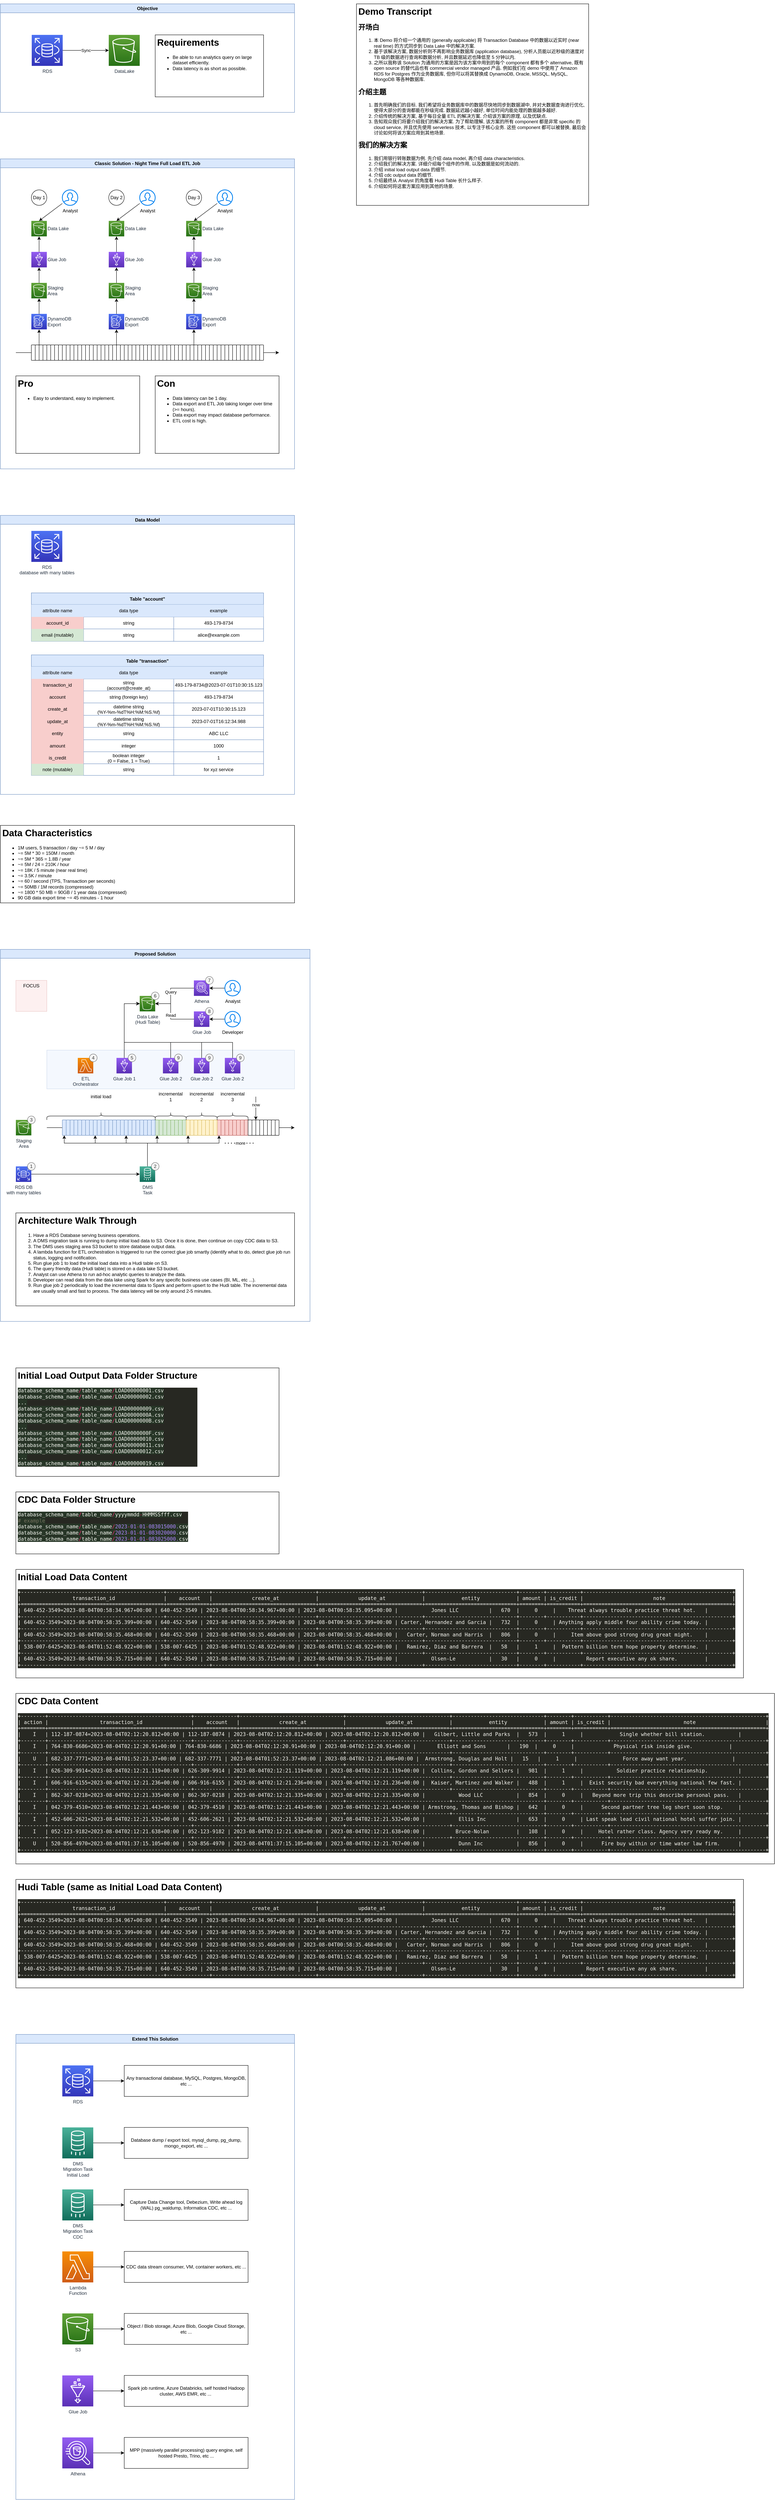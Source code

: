 <mxfile version="17.4.2" type="device"><diagram name="solution" id="-BKfB8V29GjrkI_bZ6R8"><mxGraphModel dx="2184" dy="1676" grid="1" gridSize="10" guides="1" tooltips="1" connect="1" arrows="1" fold="1" page="1" pageScale="1" pageWidth="850" pageHeight="1100" math="0" shadow="0"><root><mxCell id="0"/><mxCell id="1" parent="0"/><mxCell id="MiF9x6FuhdzlvWXAeW88-60" value="" style="rounded=0;whiteSpace=wrap;html=1;fillColor=#dae8fc;strokeColor=#6c8ebf;opacity=30;" vertex="1" parent="1"><mxGeometry x="160" y="2820" width="640" height="100" as="geometry"/></mxCell><mxCell id="kNB7LvVhsgOCLm-9Cc_o-394" value="" style="endArrow=classic;html=1;rounded=0;" parent="1" edge="1"><mxGeometry width="50" height="50" relative="1" as="geometry"><mxPoint x="160" y="3020" as="sourcePoint"/><mxPoint x="800" y="3020" as="targetPoint"/></mxGeometry></mxCell><mxCell id="kNB7LvVhsgOCLm-9Cc_o-13" value="Table &quot;account&quot;" style="shape=table;startSize=30;container=1;collapsible=0;childLayout=tableLayout;fontSize=12;fillColor=#dae8fc;strokeColor=#6c8ebf;fontStyle=1" parent="1" vertex="1"><mxGeometry x="120" y="1640" width="600" height="125" as="geometry"/></mxCell><mxCell id="kNB7LvVhsgOCLm-9Cc_o-14" value="" style="shape=tableRow;horizontal=0;startSize=0;swimlaneHead=0;swimlaneBody=0;strokeColor=inherit;top=0;left=0;bottom=0;right=0;collapsible=0;dropTarget=0;fillColor=none;points=[[0,0.5],[1,0.5]];portConstraint=eastwest;fontSize=12;" parent="kNB7LvVhsgOCLm-9Cc_o-13" vertex="1"><mxGeometry y="30" width="600" height="32" as="geometry"/></mxCell><mxCell id="kNB7LvVhsgOCLm-9Cc_o-15" value="attribute name&lt;br&gt;" style="shape=partialRectangle;html=1;whiteSpace=wrap;connectable=0;strokeColor=#6c8ebf;overflow=hidden;fillColor=#dae8fc;top=0;left=0;bottom=0;right=0;pointerEvents=1;fontSize=12;" parent="kNB7LvVhsgOCLm-9Cc_o-14" vertex="1"><mxGeometry width="135" height="32" as="geometry"><mxRectangle width="135" height="32" as="alternateBounds"/></mxGeometry></mxCell><mxCell id="kNB7LvVhsgOCLm-9Cc_o-16" value="data type" style="shape=partialRectangle;html=1;whiteSpace=wrap;connectable=0;strokeColor=#6c8ebf;overflow=hidden;fillColor=#dae8fc;top=0;left=0;bottom=0;right=0;pointerEvents=1;fontSize=12;" parent="kNB7LvVhsgOCLm-9Cc_o-14" vertex="1"><mxGeometry x="135" width="233" height="32" as="geometry"><mxRectangle width="233" height="32" as="alternateBounds"/></mxGeometry></mxCell><mxCell id="kNB7LvVhsgOCLm-9Cc_o-38" value="example" style="shape=partialRectangle;html=1;whiteSpace=wrap;connectable=0;strokeColor=#6c8ebf;overflow=hidden;fillColor=#dae8fc;top=0;left=0;bottom=0;right=0;pointerEvents=1;fontSize=12;" parent="kNB7LvVhsgOCLm-9Cc_o-14" vertex="1"><mxGeometry x="368" width="232" height="32" as="geometry"><mxRectangle width="232" height="32" as="alternateBounds"/></mxGeometry></mxCell><mxCell id="kNB7LvVhsgOCLm-9Cc_o-18" value="" style="shape=tableRow;horizontal=0;startSize=0;swimlaneHead=0;swimlaneBody=0;strokeColor=inherit;top=0;left=0;bottom=0;right=0;collapsible=0;dropTarget=0;fillColor=none;points=[[0,0.5],[1,0.5]];portConstraint=eastwest;fontSize=12;" parent="kNB7LvVhsgOCLm-9Cc_o-13" vertex="1"><mxGeometry y="62" width="600" height="31" as="geometry"/></mxCell><mxCell id="kNB7LvVhsgOCLm-9Cc_o-19" value="account_id" style="shape=partialRectangle;html=1;whiteSpace=wrap;connectable=0;strokeColor=#b85450;overflow=hidden;fillColor=#f8cecc;top=0;left=0;bottom=0;right=0;pointerEvents=1;fontSize=12;" parent="kNB7LvVhsgOCLm-9Cc_o-18" vertex="1"><mxGeometry width="135" height="31" as="geometry"><mxRectangle width="135" height="31" as="alternateBounds"/></mxGeometry></mxCell><mxCell id="kNB7LvVhsgOCLm-9Cc_o-20" value="string" style="shape=partialRectangle;html=1;whiteSpace=wrap;connectable=0;strokeColor=inherit;overflow=hidden;fillColor=none;top=0;left=0;bottom=0;right=0;pointerEvents=1;fontSize=12;" parent="kNB7LvVhsgOCLm-9Cc_o-18" vertex="1"><mxGeometry x="135" width="233" height="31" as="geometry"><mxRectangle width="233" height="31" as="alternateBounds"/></mxGeometry></mxCell><mxCell id="kNB7LvVhsgOCLm-9Cc_o-39" value="493-179-8734" style="shape=partialRectangle;html=1;whiteSpace=wrap;connectable=0;strokeColor=inherit;overflow=hidden;fillColor=none;top=0;left=0;bottom=0;right=0;pointerEvents=1;fontSize=12;" parent="kNB7LvVhsgOCLm-9Cc_o-18" vertex="1"><mxGeometry x="368" width="232" height="31" as="geometry"><mxRectangle width="232" height="31" as="alternateBounds"/></mxGeometry></mxCell><mxCell id="kNB7LvVhsgOCLm-9Cc_o-22" value="" style="shape=tableRow;horizontal=0;startSize=0;swimlaneHead=0;swimlaneBody=0;strokeColor=inherit;top=0;left=0;bottom=0;right=0;collapsible=0;dropTarget=0;fillColor=none;points=[[0,0.5],[1,0.5]];portConstraint=eastwest;fontSize=12;" parent="kNB7LvVhsgOCLm-9Cc_o-13" vertex="1"><mxGeometry y="93" width="600" height="32" as="geometry"/></mxCell><mxCell id="kNB7LvVhsgOCLm-9Cc_o-23" value="email (mutable)" style="shape=partialRectangle;html=1;whiteSpace=wrap;connectable=0;strokeColor=#82b366;overflow=hidden;fillColor=#d5e8d4;top=0;left=0;bottom=0;right=0;pointerEvents=1;fontSize=12;" parent="kNB7LvVhsgOCLm-9Cc_o-22" vertex="1"><mxGeometry width="135" height="32" as="geometry"><mxRectangle width="135" height="32" as="alternateBounds"/></mxGeometry></mxCell><mxCell id="kNB7LvVhsgOCLm-9Cc_o-24" value="string" style="shape=partialRectangle;html=1;whiteSpace=wrap;connectable=0;strokeColor=inherit;overflow=hidden;fillColor=none;top=0;left=0;bottom=0;right=0;pointerEvents=1;fontSize=12;" parent="kNB7LvVhsgOCLm-9Cc_o-22" vertex="1"><mxGeometry x="135" width="233" height="32" as="geometry"><mxRectangle width="233" height="32" as="alternateBounds"/></mxGeometry></mxCell><mxCell id="kNB7LvVhsgOCLm-9Cc_o-40" value="alice@example.com" style="shape=partialRectangle;html=1;whiteSpace=wrap;connectable=0;strokeColor=inherit;overflow=hidden;fillColor=none;top=0;left=0;bottom=0;right=0;pointerEvents=1;fontSize=12;" parent="kNB7LvVhsgOCLm-9Cc_o-22" vertex="1"><mxGeometry x="368" width="232" height="32" as="geometry"><mxRectangle width="232" height="32" as="alternateBounds"/></mxGeometry></mxCell><mxCell id="kNB7LvVhsgOCLm-9Cc_o-59" value="" style="rounded=1;whiteSpace=wrap;html=1;fillColor=#dae8fc;strokeColor=#6c8ebf;" parent="1" vertex="1"><mxGeometry x="280" y="3000" width="10" height="40" as="geometry"/></mxCell><mxCell id="kNB7LvVhsgOCLm-9Cc_o-61" value="" style="rounded=1;whiteSpace=wrap;html=1;fillColor=#dae8fc;strokeColor=#6c8ebf;" parent="1" vertex="1"><mxGeometry x="290" y="3000" width="10" height="40" as="geometry"/></mxCell><mxCell id="kNB7LvVhsgOCLm-9Cc_o-62" value="" style="rounded=1;whiteSpace=wrap;html=1;fillColor=#dae8fc;strokeColor=#6c8ebf;" parent="1" vertex="1"><mxGeometry x="300" y="3000" width="10" height="40" as="geometry"/></mxCell><mxCell id="kNB7LvVhsgOCLm-9Cc_o-64" value="" style="rounded=1;whiteSpace=wrap;html=1;fillColor=#dae8fc;strokeColor=#6c8ebf;" parent="1" vertex="1"><mxGeometry x="310" y="3000" width="10" height="40" as="geometry"/></mxCell><mxCell id="kNB7LvVhsgOCLm-9Cc_o-65" value="" style="rounded=1;whiteSpace=wrap;html=1;fillColor=#dae8fc;strokeColor=#6c8ebf;" parent="1" vertex="1"><mxGeometry x="320" y="3000" width="10" height="40" as="geometry"/></mxCell><mxCell id="kNB7LvVhsgOCLm-9Cc_o-66" value="" style="rounded=1;whiteSpace=wrap;html=1;fillColor=#dae8fc;strokeColor=#6c8ebf;" parent="1" vertex="1"><mxGeometry x="330" y="3000" width="10" height="40" as="geometry"/></mxCell><mxCell id="kNB7LvVhsgOCLm-9Cc_o-67" value="" style="rounded=1;whiteSpace=wrap;html=1;fillColor=#dae8fc;strokeColor=#6c8ebf;" parent="1" vertex="1"><mxGeometry x="340" y="3000" width="10" height="40" as="geometry"/></mxCell><mxCell id="kNB7LvVhsgOCLm-9Cc_o-68" value="" style="rounded=1;whiteSpace=wrap;html=1;fillColor=#dae8fc;strokeColor=#6c8ebf;" parent="1" vertex="1"><mxGeometry x="350" y="3000" width="10" height="40" as="geometry"/></mxCell><mxCell id="kNB7LvVhsgOCLm-9Cc_o-69" value="" style="rounded=1;whiteSpace=wrap;html=1;fillColor=#dae8fc;strokeColor=#6c8ebf;" parent="1" vertex="1"><mxGeometry x="200" y="3000" width="10" height="40" as="geometry"/></mxCell><mxCell id="kNB7LvVhsgOCLm-9Cc_o-70" value="" style="rounded=1;whiteSpace=wrap;html=1;fillColor=#dae8fc;strokeColor=#6c8ebf;" parent="1" vertex="1"><mxGeometry x="210" y="3000" width="10" height="40" as="geometry"/></mxCell><mxCell id="kNB7LvVhsgOCLm-9Cc_o-71" value="" style="rounded=1;whiteSpace=wrap;html=1;fillColor=#dae8fc;strokeColor=#6c8ebf;" parent="1" vertex="1"><mxGeometry x="220" y="3000" width="10" height="40" as="geometry"/></mxCell><mxCell id="kNB7LvVhsgOCLm-9Cc_o-72" value="" style="rounded=1;whiteSpace=wrap;html=1;fillColor=#dae8fc;strokeColor=#6c8ebf;" parent="1" vertex="1"><mxGeometry x="230" y="3000" width="10" height="40" as="geometry"/></mxCell><mxCell id="kNB7LvVhsgOCLm-9Cc_o-73" value="" style="rounded=1;whiteSpace=wrap;html=1;fillColor=#dae8fc;strokeColor=#6c8ebf;" parent="1" vertex="1"><mxGeometry x="240" y="3000" width="10" height="40" as="geometry"/></mxCell><mxCell id="kNB7LvVhsgOCLm-9Cc_o-74" value="" style="rounded=1;whiteSpace=wrap;html=1;fillColor=#dae8fc;strokeColor=#6c8ebf;" parent="1" vertex="1"><mxGeometry x="250" y="3000" width="10" height="40" as="geometry"/></mxCell><mxCell id="kNB7LvVhsgOCLm-9Cc_o-75" value="" style="rounded=1;whiteSpace=wrap;html=1;fillColor=#dae8fc;strokeColor=#6c8ebf;" parent="1" vertex="1"><mxGeometry x="260" y="3000" width="10" height="40" as="geometry"/></mxCell><mxCell id="kNB7LvVhsgOCLm-9Cc_o-76" value="" style="rounded=1;whiteSpace=wrap;html=1;fillColor=#dae8fc;strokeColor=#6c8ebf;" parent="1" vertex="1"><mxGeometry x="270" y="3000" width="10" height="40" as="geometry"/></mxCell><mxCell id="kNB7LvVhsgOCLm-9Cc_o-77" value="" style="rounded=1;whiteSpace=wrap;html=1;fillColor=#d5e8d4;strokeColor=#82b366;" parent="1" vertex="1"><mxGeometry x="440" y="3000" width="10" height="40" as="geometry"/></mxCell><mxCell id="kNB7LvVhsgOCLm-9Cc_o-78" value="" style="rounded=1;whiteSpace=wrap;html=1;fillColor=#d5e8d4;strokeColor=#82b366;" parent="1" vertex="1"><mxGeometry x="450" y="3000" width="10" height="40" as="geometry"/></mxCell><mxCell id="kNB7LvVhsgOCLm-9Cc_o-79" value="" style="rounded=1;whiteSpace=wrap;html=1;fillColor=#d5e8d4;strokeColor=#82b366;" parent="1" vertex="1"><mxGeometry x="460" y="3000" width="10" height="40" as="geometry"/></mxCell><mxCell id="kNB7LvVhsgOCLm-9Cc_o-80" value="" style="rounded=1;whiteSpace=wrap;html=1;fillColor=#d5e8d4;strokeColor=#82b366;" parent="1" vertex="1"><mxGeometry x="470" y="3000" width="10" height="40" as="geometry"/></mxCell><mxCell id="kNB7LvVhsgOCLm-9Cc_o-81" value="" style="rounded=1;whiteSpace=wrap;html=1;fillColor=#d5e8d4;strokeColor=#82b366;" parent="1" vertex="1"><mxGeometry x="480" y="3000" width="10" height="40" as="geometry"/></mxCell><mxCell id="kNB7LvVhsgOCLm-9Cc_o-82" value="" style="rounded=1;whiteSpace=wrap;html=1;fillColor=#d5e8d4;strokeColor=#82b366;" parent="1" vertex="1"><mxGeometry x="490" y="3000" width="10" height="40" as="geometry"/></mxCell><mxCell id="kNB7LvVhsgOCLm-9Cc_o-83" value="" style="rounded=1;whiteSpace=wrap;html=1;fillColor=#d5e8d4;strokeColor=#82b366;" parent="1" vertex="1"><mxGeometry x="500" y="3000" width="10" height="40" as="geometry"/></mxCell><mxCell id="kNB7LvVhsgOCLm-9Cc_o-84" value="" style="rounded=1;whiteSpace=wrap;html=1;fillColor=#d5e8d4;strokeColor=#82b366;" parent="1" vertex="1"><mxGeometry x="510" y="3000" width="10" height="40" as="geometry"/></mxCell><mxCell id="kNB7LvVhsgOCLm-9Cc_o-85" value="" style="rounded=1;whiteSpace=wrap;html=1;fillColor=#dae8fc;strokeColor=#6c8ebf;" parent="1" vertex="1"><mxGeometry x="360" y="3000" width="10" height="40" as="geometry"/></mxCell><mxCell id="kNB7LvVhsgOCLm-9Cc_o-86" value="" style="rounded=1;whiteSpace=wrap;html=1;fillColor=#dae8fc;strokeColor=#6c8ebf;" parent="1" vertex="1"><mxGeometry x="370" y="3000" width="10" height="40" as="geometry"/></mxCell><mxCell id="kNB7LvVhsgOCLm-9Cc_o-87" value="" style="rounded=1;whiteSpace=wrap;html=1;fillColor=#dae8fc;strokeColor=#6c8ebf;" parent="1" vertex="1"><mxGeometry x="380" y="3000" width="10" height="40" as="geometry"/></mxCell><mxCell id="kNB7LvVhsgOCLm-9Cc_o-88" value="" style="rounded=1;whiteSpace=wrap;html=1;fillColor=#dae8fc;strokeColor=#6c8ebf;" parent="1" vertex="1"><mxGeometry x="390" y="3000" width="10" height="40" as="geometry"/></mxCell><mxCell id="kNB7LvVhsgOCLm-9Cc_o-89" value="" style="rounded=1;whiteSpace=wrap;html=1;fillColor=#dae8fc;strokeColor=#6c8ebf;" parent="1" vertex="1"><mxGeometry x="400" y="3000" width="10" height="40" as="geometry"/></mxCell><mxCell id="kNB7LvVhsgOCLm-9Cc_o-90" value="" style="rounded=1;whiteSpace=wrap;html=1;fillColor=#dae8fc;strokeColor=#6c8ebf;" parent="1" vertex="1"><mxGeometry x="410" y="3000" width="10" height="40" as="geometry"/></mxCell><mxCell id="kNB7LvVhsgOCLm-9Cc_o-91" value="" style="rounded=1;whiteSpace=wrap;html=1;fillColor=#dae8fc;strokeColor=#6c8ebf;" parent="1" vertex="1"><mxGeometry x="420" y="3000" width="10" height="40" as="geometry"/></mxCell><mxCell id="kNB7LvVhsgOCLm-9Cc_o-92" value="" style="rounded=1;whiteSpace=wrap;html=1;fillColor=#dae8fc;strokeColor=#6c8ebf;" parent="1" vertex="1"><mxGeometry x="430" y="3000" width="10" height="40" as="geometry"/></mxCell><mxCell id="kNB7LvVhsgOCLm-9Cc_o-93" value="" style="rounded=1;whiteSpace=wrap;html=1;fillColor=#f8cecc;strokeColor=#b85450;" parent="1" vertex="1"><mxGeometry x="600" y="3000" width="10" height="40" as="geometry"/></mxCell><mxCell id="kNB7LvVhsgOCLm-9Cc_o-94" value="" style="rounded=1;whiteSpace=wrap;html=1;fillColor=#f8cecc;strokeColor=#b85450;" parent="1" vertex="1"><mxGeometry x="610" y="3000" width="10" height="40" as="geometry"/></mxCell><mxCell id="kNB7LvVhsgOCLm-9Cc_o-95" value="" style="rounded=1;whiteSpace=wrap;html=1;fillColor=#f8cecc;strokeColor=#b85450;" parent="1" vertex="1"><mxGeometry x="620" y="3000" width="10" height="40" as="geometry"/></mxCell><mxCell id="kNB7LvVhsgOCLm-9Cc_o-96" value="" style="rounded=1;whiteSpace=wrap;html=1;fillColor=#f8cecc;strokeColor=#b85450;" parent="1" vertex="1"><mxGeometry x="630" y="3000" width="10" height="40" as="geometry"/></mxCell><mxCell id="kNB7LvVhsgOCLm-9Cc_o-97" value="" style="rounded=1;whiteSpace=wrap;html=1;fillColor=#f8cecc;strokeColor=#b85450;" parent="1" vertex="1"><mxGeometry x="640" y="3000" width="10" height="40" as="geometry"/></mxCell><mxCell id="kNB7LvVhsgOCLm-9Cc_o-98" value="" style="rounded=1;whiteSpace=wrap;html=1;fillColor=#f8cecc;strokeColor=#b85450;" parent="1" vertex="1"><mxGeometry x="650" y="3000" width="10" height="40" as="geometry"/></mxCell><mxCell id="kNB7LvVhsgOCLm-9Cc_o-99" value="" style="rounded=1;whiteSpace=wrap;html=1;fillColor=#f8cecc;strokeColor=#b85450;" parent="1" vertex="1"><mxGeometry x="660" y="3000" width="10" height="40" as="geometry"/></mxCell><mxCell id="kNB7LvVhsgOCLm-9Cc_o-100" value="" style="rounded=1;whiteSpace=wrap;html=1;fillColor=#f8cecc;strokeColor=#b85450;" parent="1" vertex="1"><mxGeometry x="670" y="3000" width="10" height="40" as="geometry"/></mxCell><mxCell id="kNB7LvVhsgOCLm-9Cc_o-101" value="" style="rounded=1;whiteSpace=wrap;html=1;fillColor=#fff2cc;strokeColor=#d6b656;" parent="1" vertex="1"><mxGeometry x="520" y="3000" width="10" height="40" as="geometry"/></mxCell><mxCell id="kNB7LvVhsgOCLm-9Cc_o-102" value="" style="rounded=1;whiteSpace=wrap;html=1;fillColor=#fff2cc;strokeColor=#d6b656;" parent="1" vertex="1"><mxGeometry x="530" y="3000" width="10" height="40" as="geometry"/></mxCell><mxCell id="kNB7LvVhsgOCLm-9Cc_o-103" value="" style="rounded=1;whiteSpace=wrap;html=1;fillColor=#fff2cc;strokeColor=#d6b656;" parent="1" vertex="1"><mxGeometry x="540" y="3000" width="10" height="40" as="geometry"/></mxCell><mxCell id="kNB7LvVhsgOCLm-9Cc_o-104" value="" style="rounded=1;whiteSpace=wrap;html=1;fillColor=#fff2cc;strokeColor=#d6b656;" parent="1" vertex="1"><mxGeometry x="550" y="3000" width="10" height="40" as="geometry"/></mxCell><mxCell id="kNB7LvVhsgOCLm-9Cc_o-105" value="" style="rounded=1;whiteSpace=wrap;html=1;fillColor=#fff2cc;strokeColor=#d6b656;" parent="1" vertex="1"><mxGeometry x="560" y="3000" width="10" height="40" as="geometry"/></mxCell><mxCell id="kNB7LvVhsgOCLm-9Cc_o-106" value="" style="rounded=1;whiteSpace=wrap;html=1;fillColor=#fff2cc;strokeColor=#d6b656;" parent="1" vertex="1"><mxGeometry x="570" y="3000" width="10" height="40" as="geometry"/></mxCell><mxCell id="kNB7LvVhsgOCLm-9Cc_o-107" value="" style="rounded=1;whiteSpace=wrap;html=1;fillColor=#fff2cc;strokeColor=#d6b656;" parent="1" vertex="1"><mxGeometry x="580" y="3000" width="10" height="40" as="geometry"/></mxCell><mxCell id="kNB7LvVhsgOCLm-9Cc_o-108" value="" style="rounded=1;whiteSpace=wrap;html=1;fillColor=#fff2cc;strokeColor=#d6b656;" parent="1" vertex="1"><mxGeometry x="590" y="3000" width="10" height="40" as="geometry"/></mxCell><mxCell id="kNB7LvVhsgOCLm-9Cc_o-117" value="" style="rounded=1;whiteSpace=wrap;html=1;" parent="1" vertex="1"><mxGeometry x="680" y="3000" width="10" height="40" as="geometry"/></mxCell><mxCell id="kNB7LvVhsgOCLm-9Cc_o-118" value="" style="rounded=1;whiteSpace=wrap;html=1;" parent="1" vertex="1"><mxGeometry x="690" y="3000" width="10" height="40" as="geometry"/></mxCell><mxCell id="kNB7LvVhsgOCLm-9Cc_o-119" value="" style="rounded=1;whiteSpace=wrap;html=1;" parent="1" vertex="1"><mxGeometry x="700" y="3000" width="10" height="40" as="geometry"/></mxCell><mxCell id="kNB7LvVhsgOCLm-9Cc_o-120" value="" style="rounded=1;whiteSpace=wrap;html=1;" parent="1" vertex="1"><mxGeometry x="710" y="3000" width="10" height="40" as="geometry"/></mxCell><mxCell id="kNB7LvVhsgOCLm-9Cc_o-121" value="" style="rounded=1;whiteSpace=wrap;html=1;" parent="1" vertex="1"><mxGeometry x="720" y="3000" width="10" height="40" as="geometry"/></mxCell><mxCell id="kNB7LvVhsgOCLm-9Cc_o-122" value="" style="rounded=1;whiteSpace=wrap;html=1;" parent="1" vertex="1"><mxGeometry x="730" y="3000" width="10" height="40" as="geometry"/></mxCell><mxCell id="kNB7LvVhsgOCLm-9Cc_o-123" value="" style="rounded=1;whiteSpace=wrap;html=1;" parent="1" vertex="1"><mxGeometry x="740" y="3000" width="10" height="40" as="geometry"/></mxCell><mxCell id="kNB7LvVhsgOCLm-9Cc_o-124" value="" style="rounded=1;whiteSpace=wrap;html=1;" parent="1" vertex="1"><mxGeometry x="750" y="3000" width="10" height="40" as="geometry"/></mxCell><mxCell id="kNB7LvVhsgOCLm-9Cc_o-131" value="" style="shape=curlyBracket;whiteSpace=wrap;html=1;rounded=1;labelPosition=left;verticalLabelPosition=middle;align=right;verticalAlign=middle;rotation=90;direction=east;size=0.5;" parent="1" vertex="1"><mxGeometry x="290" y="2850" width="20" height="280" as="geometry"/></mxCell><mxCell id="kNB7LvVhsgOCLm-9Cc_o-185" style="edgeStyle=orthogonalEdgeStyle;rounded=0;orthogonalLoop=1;jettySize=auto;html=1;exitX=0.5;exitY=0;exitDx=0;exitDy=0;entryX=0;entryY=0.5;entryDx=0;entryDy=0;entryPerimeter=0;exitPerimeter=0;" parent="1" source="kNB7LvVhsgOCLm-9Cc_o-157" target="kNB7LvVhsgOCLm-9Cc_o-176" edge="1"><mxGeometry relative="1" as="geometry"/></mxCell><mxCell id="kNB7LvVhsgOCLm-9Cc_o-138" value="initial load" style="text;html=1;strokeColor=none;fillColor=none;align=center;verticalAlign=middle;whiteSpace=wrap;rounded=0;" parent="1" vertex="1"><mxGeometry x="240" y="2920" width="120" height="40" as="geometry"/></mxCell><mxCell id="kNB7LvVhsgOCLm-9Cc_o-140" value="" style="shape=curlyBracket;whiteSpace=wrap;html=1;rounded=1;labelPosition=left;verticalLabelPosition=middle;align=right;verticalAlign=middle;rotation=-90;direction=west;" parent="1" vertex="1"><mxGeometry x="470" y="2950" width="20" height="80" as="geometry"/></mxCell><mxCell id="kNB7LvVhsgOCLm-9Cc_o-141" value="incremental &lt;br&gt;1" style="text;html=1;strokeColor=none;fillColor=none;align=center;verticalAlign=middle;whiteSpace=wrap;rounded=0;" parent="1" vertex="1"><mxGeometry x="440" y="2920" width="80" height="40" as="geometry"/></mxCell><mxCell id="kNB7LvVhsgOCLm-9Cc_o-143" value="incremental &lt;br&gt;2" style="text;html=1;strokeColor=none;fillColor=none;align=center;verticalAlign=middle;whiteSpace=wrap;rounded=0;" parent="1" vertex="1"><mxGeometry x="520" y="2920" width="80" height="40" as="geometry"/></mxCell><mxCell id="kNB7LvVhsgOCLm-9Cc_o-145" value="incremental &lt;br&gt;3" style="text;html=1;strokeColor=none;fillColor=none;align=center;verticalAlign=middle;whiteSpace=wrap;rounded=0;" parent="1" vertex="1"><mxGeometry x="600" y="2920" width="80" height="40" as="geometry"/></mxCell><mxCell id="kNB7LvVhsgOCLm-9Cc_o-149" value="now" style="endArrow=classic;html=1;rounded=0;verticalAlign=bottom;" parent="1" edge="1"><mxGeometry width="50" height="50" relative="1" as="geometry"><mxPoint x="700" y="2940" as="sourcePoint"/><mxPoint x="700" y="3000" as="targetPoint"/></mxGeometry></mxCell><mxCell id="kNB7LvVhsgOCLm-9Cc_o-187" style="edgeStyle=orthogonalEdgeStyle;rounded=0;orthogonalLoop=1;jettySize=auto;html=1;exitX=0.5;exitY=0;exitDx=0;exitDy=0;exitPerimeter=0;entryX=0;entryY=0.5;entryDx=0;entryDy=0;entryPerimeter=0;" parent="1" source="kNB7LvVhsgOCLm-9Cc_o-150" target="kNB7LvVhsgOCLm-9Cc_o-176" edge="1"><mxGeometry relative="1" as="geometry"><Array as="points"><mxPoint x="480" y="2800"/><mxPoint x="360" y="2800"/><mxPoint x="360" y="2700"/></Array></mxGeometry></mxCell><mxCell id="kNB7LvVhsgOCLm-9Cc_o-150" value="Glue Job 2" style="sketch=0;points=[[0,0,0],[0.25,0,0],[0.5,0,0],[0.75,0,0],[1,0,0],[0,1,0],[0.25,1,0],[0.5,1,0],[0.75,1,0],[1,1,0],[0,0.25,0],[0,0.5,0],[0,0.75,0],[1,0.25,0],[1,0.5,0],[1,0.75,0]];outlineConnect=0;fontColor=#232F3E;gradientColor=#945DF2;gradientDirection=north;fillColor=#5A30B5;strokeColor=#ffffff;dashed=0;verticalLabelPosition=bottom;verticalAlign=top;align=center;html=1;fontSize=12;fontStyle=0;aspect=fixed;shape=mxgraph.aws4.resourceIcon;resIcon=mxgraph.aws4.glue;" parent="1" vertex="1"><mxGeometry x="460" y="2840" width="40" height="40" as="geometry"/></mxCell><mxCell id="kNB7LvVhsgOCLm-9Cc_o-188" style="edgeStyle=orthogonalEdgeStyle;rounded=0;orthogonalLoop=1;jettySize=auto;html=1;exitX=0.5;exitY=0;exitDx=0;exitDy=0;exitPerimeter=0;entryX=0;entryY=0.5;entryDx=0;entryDy=0;entryPerimeter=0;" parent="1" source="kNB7LvVhsgOCLm-9Cc_o-155" target="kNB7LvVhsgOCLm-9Cc_o-176" edge="1"><mxGeometry relative="1" as="geometry"><Array as="points"><mxPoint x="560" y="2800"/><mxPoint x="360" y="2800"/><mxPoint x="360" y="2700"/></Array></mxGeometry></mxCell><mxCell id="kNB7LvVhsgOCLm-9Cc_o-155" value="Glue Job 2" style="sketch=0;points=[[0,0,0],[0.25,0,0],[0.5,0,0],[0.75,0,0],[1,0,0],[0,1,0],[0.25,1,0],[0.5,1,0],[0.75,1,0],[1,1,0],[0,0.25,0],[0,0.5,0],[0,0.75,0],[1,0.25,0],[1,0.5,0],[1,0.75,0]];outlineConnect=0;fontColor=#232F3E;gradientColor=#945DF2;gradientDirection=north;fillColor=#5A30B5;strokeColor=#ffffff;dashed=0;verticalLabelPosition=bottom;verticalAlign=top;align=center;html=1;fontSize=12;fontStyle=0;aspect=fixed;shape=mxgraph.aws4.resourceIcon;resIcon=mxgraph.aws4.glue;" parent="1" vertex="1"><mxGeometry x="540" y="2840" width="40" height="40" as="geometry"/></mxCell><mxCell id="kNB7LvVhsgOCLm-9Cc_o-189" style="edgeStyle=orthogonalEdgeStyle;rounded=0;orthogonalLoop=1;jettySize=auto;html=1;exitX=0.5;exitY=0;exitDx=0;exitDy=0;exitPerimeter=0;entryX=0;entryY=0.5;entryDx=0;entryDy=0;entryPerimeter=0;" parent="1" source="kNB7LvVhsgOCLm-9Cc_o-156" target="kNB7LvVhsgOCLm-9Cc_o-176" edge="1"><mxGeometry relative="1" as="geometry"><Array as="points"><mxPoint x="640" y="2800"/><mxPoint x="360" y="2800"/><mxPoint x="360" y="2700"/></Array></mxGeometry></mxCell><mxCell id="kNB7LvVhsgOCLm-9Cc_o-156" value="Glue Job 2" style="sketch=0;points=[[0,0,0],[0.25,0,0],[0.5,0,0],[0.75,0,0],[1,0,0],[0,1,0],[0.25,1,0],[0.5,1,0],[0.75,1,0],[1,1,0],[0,0.25,0],[0,0.5,0],[0,0.75,0],[1,0.25,0],[1,0.5,0],[1,0.75,0]];outlineConnect=0;fontColor=#232F3E;gradientColor=#945DF2;gradientDirection=north;fillColor=#5A30B5;strokeColor=#ffffff;dashed=0;verticalLabelPosition=bottom;verticalAlign=top;align=center;html=1;fontSize=12;fontStyle=0;aspect=fixed;shape=mxgraph.aws4.resourceIcon;resIcon=mxgraph.aws4.glue;" parent="1" vertex="1"><mxGeometry x="620" y="2840" width="40" height="40" as="geometry"/></mxCell><mxCell id="kNB7LvVhsgOCLm-9Cc_o-157" value="Glue Job 1" style="sketch=0;points=[[0,0,0],[0.25,0,0],[0.5,0,0],[0.75,0,0],[1,0,0],[0,1,0],[0.25,1,0],[0.5,1,0],[0.75,1,0],[1,1,0],[0,0.25,0],[0,0.5,0],[0,0.75,0],[1,0.25,0],[1,0.5,0],[1,0.75,0]];outlineConnect=0;fontColor=#232F3E;gradientColor=#945DF2;gradientDirection=north;fillColor=#5A30B5;strokeColor=#ffffff;dashed=0;verticalLabelPosition=bottom;verticalAlign=top;align=center;html=1;fontSize=12;fontStyle=0;aspect=fixed;shape=mxgraph.aws4.resourceIcon;resIcon=mxgraph.aws4.glue;" parent="1" vertex="1"><mxGeometry x="340" y="2840" width="40" height="40" as="geometry"/></mxCell><mxCell id="kNB7LvVhsgOCLm-9Cc_o-163" value="more" style="endArrow=none;dashed=1;html=1;dashPattern=1 3;strokeWidth=2;rounded=0;" parent="1" edge="1"><mxGeometry width="50" height="50" relative="1" as="geometry"><mxPoint x="620" y="3060" as="sourcePoint"/><mxPoint x="700" y="3060" as="targetPoint"/></mxGeometry></mxCell><mxCell id="kNB7LvVhsgOCLm-9Cc_o-170" value="Staging&lt;br&gt;Area" style="sketch=0;points=[[0,0,0],[0.25,0,0],[0.5,0,0],[0.75,0,0],[1,0,0],[0,1,0],[0.25,1,0],[0.5,1,0],[0.75,1,0],[1,1,0],[0,0.25,0],[0,0.5,0],[0,0.75,0],[1,0.25,0],[1,0.5,0],[1,0.75,0]];outlineConnect=0;fontColor=#232F3E;gradientColor=#60A337;gradientDirection=north;fillColor=#277116;strokeColor=#ffffff;dashed=0;verticalLabelPosition=bottom;verticalAlign=top;align=center;html=1;fontSize=12;fontStyle=0;aspect=fixed;shape=mxgraph.aws4.resourceIcon;resIcon=mxgraph.aws4.s3;" parent="1" vertex="1"><mxGeometry x="80" y="3000" width="40" height="40" as="geometry"/></mxCell><mxCell id="kNB7LvVhsgOCLm-9Cc_o-176" value="Data Lake&lt;br&gt;(Hudi Table)" style="sketch=0;points=[[0,0,0],[0.25,0,0],[0.5,0,0],[0.75,0,0],[1,0,0],[0,1,0],[0.25,1,0],[0.5,1,0],[0.75,1,0],[1,1,0],[0,0.25,0],[0,0.5,0],[0,0.75,0],[1,0.25,0],[1,0.5,0],[1,0.75,0]];outlineConnect=0;fontColor=#232F3E;gradientColor=#60A337;gradientDirection=north;fillColor=#277116;strokeColor=#ffffff;dashed=0;verticalLabelPosition=bottom;verticalAlign=top;align=center;html=1;fontSize=12;fontStyle=0;aspect=fixed;shape=mxgraph.aws4.resourceIcon;resIcon=mxgraph.aws4.s3;" parent="1" vertex="1"><mxGeometry x="400" y="2680" width="40" height="40" as="geometry"/></mxCell><mxCell id="kNB7LvVhsgOCLm-9Cc_o-182" value="Query" style="edgeStyle=orthogonalEdgeStyle;rounded=0;orthogonalLoop=1;jettySize=auto;html=1;exitX=0;exitY=0.5;exitDx=0;exitDy=0;exitPerimeter=0;entryX=1;entryY=0.5;entryDx=0;entryDy=0;entryPerimeter=0;" parent="1" source="kNB7LvVhsgOCLm-9Cc_o-177" target="kNB7LvVhsgOCLm-9Cc_o-176" edge="1"><mxGeometry relative="1" as="geometry"><Array as="points"><mxPoint x="480" y="2660"/><mxPoint x="480" y="2700"/></Array></mxGeometry></mxCell><mxCell id="kNB7LvVhsgOCLm-9Cc_o-177" value="Athena" style="sketch=0;points=[[0,0,0],[0.25,0,0],[0.5,0,0],[0.75,0,0],[1,0,0],[0,1,0],[0.25,1,0],[0.5,1,0],[0.75,1,0],[1,1,0],[0,0.25,0],[0,0.5,0],[0,0.75,0],[1,0.25,0],[1,0.5,0],[1,0.75,0]];outlineConnect=0;fontColor=#232F3E;gradientColor=#945DF2;gradientDirection=north;fillColor=#5A30B5;strokeColor=#ffffff;dashed=0;verticalLabelPosition=bottom;verticalAlign=top;align=center;html=1;fontSize=12;fontStyle=0;aspect=fixed;shape=mxgraph.aws4.resourceIcon;resIcon=mxgraph.aws4.athena;" parent="1" vertex="1"><mxGeometry x="540" y="2640" width="40" height="40" as="geometry"/></mxCell><mxCell id="kNB7LvVhsgOCLm-9Cc_o-183" value="Read" style="edgeStyle=orthogonalEdgeStyle;rounded=0;orthogonalLoop=1;jettySize=auto;html=1;exitX=0;exitY=0.5;exitDx=0;exitDy=0;exitPerimeter=0;entryX=1;entryY=0.5;entryDx=0;entryDy=0;entryPerimeter=0;" parent="1" source="kNB7LvVhsgOCLm-9Cc_o-178" target="kNB7LvVhsgOCLm-9Cc_o-176" edge="1"><mxGeometry relative="1" as="geometry"><Array as="points"><mxPoint x="480" y="2740"/><mxPoint x="480" y="2700"/></Array></mxGeometry></mxCell><mxCell id="kNB7LvVhsgOCLm-9Cc_o-178" value="Glue Job" style="sketch=0;points=[[0,0,0],[0.25,0,0],[0.5,0,0],[0.75,0,0],[1,0,0],[0,1,0],[0.25,1,0],[0.5,1,0],[0.75,1,0],[1,1,0],[0,0.25,0],[0,0.5,0],[0,0.75,0],[1,0.25,0],[1,0.5,0],[1,0.75,0]];outlineConnect=0;fontColor=#232F3E;gradientColor=#945DF2;gradientDirection=north;fillColor=#5A30B5;strokeColor=#ffffff;dashed=0;verticalLabelPosition=bottom;verticalAlign=top;align=center;html=1;fontSize=12;fontStyle=0;aspect=fixed;shape=mxgraph.aws4.resourceIcon;resIcon=mxgraph.aws4.glue;" parent="1" vertex="1"><mxGeometry x="540" y="2720" width="40" height="40" as="geometry"/></mxCell><mxCell id="kNB7LvVhsgOCLm-9Cc_o-184" style="edgeStyle=orthogonalEdgeStyle;rounded=0;orthogonalLoop=1;jettySize=auto;html=1;entryX=1;entryY=0.5;entryDx=0;entryDy=0;entryPerimeter=0;" parent="1" source="kNB7LvVhsgOCLm-9Cc_o-179" target="kNB7LvVhsgOCLm-9Cc_o-178" edge="1"><mxGeometry relative="1" as="geometry"/></mxCell><mxCell id="kNB7LvVhsgOCLm-9Cc_o-179" value="Developer" style="html=1;verticalLabelPosition=bottom;align=center;labelBackgroundColor=#ffffff;verticalAlign=top;strokeWidth=2;strokeColor=#0080F0;shadow=0;dashed=0;shape=mxgraph.ios7.icons.user;" parent="1" vertex="1"><mxGeometry x="620" y="2720" width="40" height="40" as="geometry"/></mxCell><mxCell id="kNB7LvVhsgOCLm-9Cc_o-181" style="edgeStyle=orthogonalEdgeStyle;rounded=0;orthogonalLoop=1;jettySize=auto;html=1;entryX=1;entryY=0.5;entryDx=0;entryDy=0;entryPerimeter=0;" parent="1" source="kNB7LvVhsgOCLm-9Cc_o-180" target="kNB7LvVhsgOCLm-9Cc_o-177" edge="1"><mxGeometry relative="1" as="geometry"/></mxCell><mxCell id="kNB7LvVhsgOCLm-9Cc_o-180" value="Analyst" style="html=1;verticalLabelPosition=bottom;align=center;labelBackgroundColor=#ffffff;verticalAlign=top;strokeWidth=2;strokeColor=#0080F0;shadow=0;dashed=0;shape=mxgraph.ios7.icons.user;" parent="1" vertex="1"><mxGeometry x="620" y="2640" width="40" height="40" as="geometry"/></mxCell><mxCell id="kNB7LvVhsgOCLm-9Cc_o-360" value="Classic Solution - Night Time Full Load ETL Job" style="swimlane;whiteSpace=wrap;html=1;fillColor=#dae8fc;strokeColor=#6c8ebf;" parent="1" vertex="1"><mxGeometry x="40" y="520" width="760" height="800" as="geometry"/></mxCell><mxCell id="kNB7LvVhsgOCLm-9Cc_o-337" value="" style="endArrow=classic;html=1;rounded=0;" parent="kNB7LvVhsgOCLm-9Cc_o-360" edge="1"><mxGeometry width="50" height="50" relative="1" as="geometry"><mxPoint x="40" y="500" as="sourcePoint"/><mxPoint x="720" y="500" as="targetPoint"/></mxGeometry></mxCell><mxCell id="kNB7LvVhsgOCLm-9Cc_o-207" value="DynamoDB&lt;br&gt;Export" style="sketch=0;points=[[0,0,0],[0.25,0,0],[0.5,0,0],[0.75,0,0],[1,0,0],[0,1,0],[0.25,1,0],[0.5,1,0],[0.75,1,0],[1,1,0],[0,0.25,0],[0,0.5,0],[0,0.75,0],[1,0.25,0],[1,0.5,0],[1,0.75,0]];outlineConnect=0;fontColor=#232F3E;gradientColor=#4D72F3;gradientDirection=north;fillColor=#3334B9;strokeColor=#ffffff;dashed=0;verticalLabelPosition=middle;verticalAlign=middle;align=left;html=1;fontSize=12;fontStyle=0;aspect=fixed;shape=mxgraph.aws4.resourceIcon;resIcon=mxgraph.aws4.dynamodb;labelPosition=right;" parent="kNB7LvVhsgOCLm-9Cc_o-360" vertex="1"><mxGeometry x="80" y="400" width="40" height="40" as="geometry"/></mxCell><mxCell id="kNB7LvVhsgOCLm-9Cc_o-208" value="Staging&lt;br style=&quot;border-color: var(--border-color); text-align: center;&quot;&gt;&lt;span style=&quot;text-align: center;&quot;&gt;Area&lt;/span&gt;" style="sketch=0;points=[[0,0,0],[0.25,0,0],[0.5,0,0],[0.75,0,0],[1,0,0],[0,1,0],[0.25,1,0],[0.5,1,0],[0.75,1,0],[1,1,0],[0,0.25,0],[0,0.5,0],[0,0.75,0],[1,0.25,0],[1,0.5,0],[1,0.75,0]];outlineConnect=0;fontColor=#232F3E;gradientColor=#60A337;gradientDirection=north;fillColor=#277116;strokeColor=#ffffff;dashed=0;verticalLabelPosition=middle;verticalAlign=middle;align=left;html=1;fontSize=12;fontStyle=0;aspect=fixed;shape=mxgraph.aws4.resourceIcon;resIcon=mxgraph.aws4.s3;labelPosition=right;" parent="kNB7LvVhsgOCLm-9Cc_o-360" vertex="1"><mxGeometry x="80" y="320" width="40" height="40" as="geometry"/></mxCell><mxCell id="kNB7LvVhsgOCLm-9Cc_o-338" style="edgeStyle=orthogonalEdgeStyle;rounded=0;orthogonalLoop=1;jettySize=auto;html=1;exitX=0.5;exitY=0;exitDx=0;exitDy=0;exitPerimeter=0;entryX=0.5;entryY=1;entryDx=0;entryDy=0;entryPerimeter=0;" parent="kNB7LvVhsgOCLm-9Cc_o-360" source="kNB7LvVhsgOCLm-9Cc_o-207" target="kNB7LvVhsgOCLm-9Cc_o-208" edge="1"><mxGeometry relative="1" as="geometry"/></mxCell><mxCell id="kNB7LvVhsgOCLm-9Cc_o-209" value="Glue Job" style="sketch=0;points=[[0,0,0],[0.25,0,0],[0.5,0,0],[0.75,0,0],[1,0,0],[0,1,0],[0.25,1,0],[0.5,1,0],[0.75,1,0],[1,1,0],[0,0.25,0],[0,0.5,0],[0,0.75,0],[1,0.25,0],[1,0.5,0],[1,0.75,0]];outlineConnect=0;fontColor=#232F3E;gradientColor=#945DF2;gradientDirection=north;fillColor=#5A30B5;strokeColor=#ffffff;dashed=0;verticalLabelPosition=middle;verticalAlign=middle;align=left;html=1;fontSize=12;fontStyle=0;aspect=fixed;shape=mxgraph.aws4.resourceIcon;resIcon=mxgraph.aws4.glue;labelPosition=right;" parent="kNB7LvVhsgOCLm-9Cc_o-360" vertex="1"><mxGeometry x="80" y="240" width="40" height="40" as="geometry"/></mxCell><mxCell id="kNB7LvVhsgOCLm-9Cc_o-339" style="edgeStyle=orthogonalEdgeStyle;rounded=0;orthogonalLoop=1;jettySize=auto;html=1;exitX=0.5;exitY=0;exitDx=0;exitDy=0;exitPerimeter=0;entryX=0.5;entryY=1;entryDx=0;entryDy=0;entryPerimeter=0;" parent="kNB7LvVhsgOCLm-9Cc_o-360" source="kNB7LvVhsgOCLm-9Cc_o-208" target="kNB7LvVhsgOCLm-9Cc_o-209" edge="1"><mxGeometry relative="1" as="geometry"/></mxCell><mxCell id="kNB7LvVhsgOCLm-9Cc_o-210" value="Data Lake" style="sketch=0;points=[[0,0,0],[0.25,0,0],[0.5,0,0],[0.75,0,0],[1,0,0],[0,1,0],[0.25,1,0],[0.5,1,0],[0.75,1,0],[1,1,0],[0,0.25,0],[0,0.5,0],[0,0.75,0],[1,0.25,0],[1,0.5,0],[1,0.75,0]];outlineConnect=0;fontColor=#232F3E;gradientColor=#60A337;gradientDirection=north;fillColor=#277116;strokeColor=#ffffff;dashed=0;verticalLabelPosition=middle;verticalAlign=middle;align=left;html=1;fontSize=12;fontStyle=0;aspect=fixed;shape=mxgraph.aws4.resourceIcon;resIcon=mxgraph.aws4.s3;labelPosition=right;" parent="kNB7LvVhsgOCLm-9Cc_o-360" vertex="1"><mxGeometry x="80" y="160" width="40" height="40" as="geometry"/></mxCell><mxCell id="kNB7LvVhsgOCLm-9Cc_o-340" style="edgeStyle=orthogonalEdgeStyle;rounded=0;orthogonalLoop=1;jettySize=auto;html=1;exitX=0.5;exitY=0;exitDx=0;exitDy=0;exitPerimeter=0;entryX=0.5;entryY=1;entryDx=0;entryDy=0;entryPerimeter=0;" parent="kNB7LvVhsgOCLm-9Cc_o-360" source="kNB7LvVhsgOCLm-9Cc_o-209" target="kNB7LvVhsgOCLm-9Cc_o-210" edge="1"><mxGeometry relative="1" as="geometry"/></mxCell><mxCell id="kNB7LvVhsgOCLm-9Cc_o-214" value="Day 1" style="ellipse;whiteSpace=wrap;html=1;aspect=fixed;" parent="kNB7LvVhsgOCLm-9Cc_o-360" vertex="1"><mxGeometry x="80" y="80" width="40" height="40" as="geometry"/></mxCell><mxCell id="kNB7LvVhsgOCLm-9Cc_o-275" value="" style="rounded=1;whiteSpace=wrap;html=1;" parent="kNB7LvVhsgOCLm-9Cc_o-360" vertex="1"><mxGeometry x="160" y="480" width="10" height="40" as="geometry"/></mxCell><mxCell id="kNB7LvVhsgOCLm-9Cc_o-276" value="" style="rounded=1;whiteSpace=wrap;html=1;" parent="kNB7LvVhsgOCLm-9Cc_o-360" vertex="1"><mxGeometry x="170" y="480" width="10" height="40" as="geometry"/></mxCell><mxCell id="kNB7LvVhsgOCLm-9Cc_o-277" value="" style="rounded=1;whiteSpace=wrap;html=1;" parent="kNB7LvVhsgOCLm-9Cc_o-360" vertex="1"><mxGeometry x="180" y="480" width="10" height="40" as="geometry"/></mxCell><mxCell id="kNB7LvVhsgOCLm-9Cc_o-278" value="" style="rounded=1;whiteSpace=wrap;html=1;" parent="kNB7LvVhsgOCLm-9Cc_o-360" vertex="1"><mxGeometry x="190" y="480" width="10" height="40" as="geometry"/></mxCell><mxCell id="kNB7LvVhsgOCLm-9Cc_o-279" value="" style="rounded=1;whiteSpace=wrap;html=1;" parent="kNB7LvVhsgOCLm-9Cc_o-360" vertex="1"><mxGeometry x="200" y="480" width="10" height="40" as="geometry"/></mxCell><mxCell id="kNB7LvVhsgOCLm-9Cc_o-280" value="" style="rounded=1;whiteSpace=wrap;html=1;" parent="kNB7LvVhsgOCLm-9Cc_o-360" vertex="1"><mxGeometry x="210" y="480" width="10" height="40" as="geometry"/></mxCell><mxCell id="kNB7LvVhsgOCLm-9Cc_o-281" value="" style="rounded=1;whiteSpace=wrap;html=1;" parent="kNB7LvVhsgOCLm-9Cc_o-360" vertex="1"><mxGeometry x="220" y="480" width="10" height="40" as="geometry"/></mxCell><mxCell id="kNB7LvVhsgOCLm-9Cc_o-282" value="" style="rounded=1;whiteSpace=wrap;html=1;" parent="kNB7LvVhsgOCLm-9Cc_o-360" vertex="1"><mxGeometry x="230" y="480" width="10" height="40" as="geometry"/></mxCell><mxCell id="kNB7LvVhsgOCLm-9Cc_o-283" value="" style="rounded=1;whiteSpace=wrap;html=1;" parent="kNB7LvVhsgOCLm-9Cc_o-360" vertex="1"><mxGeometry x="80" y="480" width="10" height="40" as="geometry"/></mxCell><mxCell id="kNB7LvVhsgOCLm-9Cc_o-284" value="" style="rounded=1;whiteSpace=wrap;html=1;" parent="kNB7LvVhsgOCLm-9Cc_o-360" vertex="1"><mxGeometry x="90" y="480" width="10" height="40" as="geometry"/></mxCell><mxCell id="kNB7LvVhsgOCLm-9Cc_o-341" style="edgeStyle=orthogonalEdgeStyle;rounded=0;orthogonalLoop=1;jettySize=auto;html=1;exitX=0;exitY=0;exitDx=0;exitDy=0;entryX=0.5;entryY=1;entryDx=0;entryDy=0;entryPerimeter=0;" parent="kNB7LvVhsgOCLm-9Cc_o-360" source="kNB7LvVhsgOCLm-9Cc_o-285" target="kNB7LvVhsgOCLm-9Cc_o-207" edge="1"><mxGeometry relative="1" as="geometry"/></mxCell><mxCell id="kNB7LvVhsgOCLm-9Cc_o-285" value="" style="rounded=1;whiteSpace=wrap;html=1;" parent="kNB7LvVhsgOCLm-9Cc_o-360" vertex="1"><mxGeometry x="100" y="480" width="10" height="40" as="geometry"/></mxCell><mxCell id="kNB7LvVhsgOCLm-9Cc_o-286" value="" style="rounded=1;whiteSpace=wrap;html=1;" parent="kNB7LvVhsgOCLm-9Cc_o-360" vertex="1"><mxGeometry x="110" y="480" width="10" height="40" as="geometry"/></mxCell><mxCell id="kNB7LvVhsgOCLm-9Cc_o-287" value="" style="rounded=1;whiteSpace=wrap;html=1;" parent="kNB7LvVhsgOCLm-9Cc_o-360" vertex="1"><mxGeometry x="120" y="480" width="10" height="40" as="geometry"/></mxCell><mxCell id="kNB7LvVhsgOCLm-9Cc_o-288" value="" style="rounded=1;whiteSpace=wrap;html=1;" parent="kNB7LvVhsgOCLm-9Cc_o-360" vertex="1"><mxGeometry x="130" y="480" width="10" height="40" as="geometry"/></mxCell><mxCell id="kNB7LvVhsgOCLm-9Cc_o-289" value="" style="rounded=1;whiteSpace=wrap;html=1;" parent="kNB7LvVhsgOCLm-9Cc_o-360" vertex="1"><mxGeometry x="140" y="480" width="10" height="40" as="geometry"/></mxCell><mxCell id="kNB7LvVhsgOCLm-9Cc_o-290" value="" style="rounded=1;whiteSpace=wrap;html=1;" parent="kNB7LvVhsgOCLm-9Cc_o-360" vertex="1"><mxGeometry x="150" y="480" width="10" height="40" as="geometry"/></mxCell><mxCell id="kNB7LvVhsgOCLm-9Cc_o-291" value="" style="rounded=1;whiteSpace=wrap;html=1;" parent="kNB7LvVhsgOCLm-9Cc_o-360" vertex="1"><mxGeometry x="320" y="480" width="10" height="40" as="geometry"/></mxCell><mxCell id="kNB7LvVhsgOCLm-9Cc_o-292" value="" style="rounded=1;whiteSpace=wrap;html=1;" parent="kNB7LvVhsgOCLm-9Cc_o-360" vertex="1"><mxGeometry x="330" y="480" width="10" height="40" as="geometry"/></mxCell><mxCell id="kNB7LvVhsgOCLm-9Cc_o-293" value="" style="rounded=1;whiteSpace=wrap;html=1;" parent="kNB7LvVhsgOCLm-9Cc_o-360" vertex="1"><mxGeometry x="340" y="480" width="10" height="40" as="geometry"/></mxCell><mxCell id="kNB7LvVhsgOCLm-9Cc_o-294" value="" style="rounded=1;whiteSpace=wrap;html=1;" parent="kNB7LvVhsgOCLm-9Cc_o-360" vertex="1"><mxGeometry x="350" y="480" width="10" height="40" as="geometry"/></mxCell><mxCell id="kNB7LvVhsgOCLm-9Cc_o-295" value="" style="rounded=1;whiteSpace=wrap;html=1;" parent="kNB7LvVhsgOCLm-9Cc_o-360" vertex="1"><mxGeometry x="360" y="480" width="10" height="40" as="geometry"/></mxCell><mxCell id="kNB7LvVhsgOCLm-9Cc_o-296" value="" style="rounded=1;whiteSpace=wrap;html=1;" parent="kNB7LvVhsgOCLm-9Cc_o-360" vertex="1"><mxGeometry x="370" y="480" width="10" height="40" as="geometry"/></mxCell><mxCell id="kNB7LvVhsgOCLm-9Cc_o-297" value="" style="rounded=1;whiteSpace=wrap;html=1;" parent="kNB7LvVhsgOCLm-9Cc_o-360" vertex="1"><mxGeometry x="380" y="480" width="10" height="40" as="geometry"/></mxCell><mxCell id="kNB7LvVhsgOCLm-9Cc_o-298" value="" style="rounded=1;whiteSpace=wrap;html=1;" parent="kNB7LvVhsgOCLm-9Cc_o-360" vertex="1"><mxGeometry x="390" y="480" width="10" height="40" as="geometry"/></mxCell><mxCell id="kNB7LvVhsgOCLm-9Cc_o-299" value="" style="rounded=1;whiteSpace=wrap;html=1;" parent="kNB7LvVhsgOCLm-9Cc_o-360" vertex="1"><mxGeometry x="240" y="480" width="10" height="40" as="geometry"/></mxCell><mxCell id="kNB7LvVhsgOCLm-9Cc_o-300" value="" style="rounded=1;whiteSpace=wrap;html=1;" parent="kNB7LvVhsgOCLm-9Cc_o-360" vertex="1"><mxGeometry x="250" y="480" width="10" height="40" as="geometry"/></mxCell><mxCell id="kNB7LvVhsgOCLm-9Cc_o-301" value="" style="rounded=1;whiteSpace=wrap;html=1;" parent="kNB7LvVhsgOCLm-9Cc_o-360" vertex="1"><mxGeometry x="260" y="480" width="10" height="40" as="geometry"/></mxCell><mxCell id="kNB7LvVhsgOCLm-9Cc_o-302" value="" style="rounded=1;whiteSpace=wrap;html=1;" parent="kNB7LvVhsgOCLm-9Cc_o-360" vertex="1"><mxGeometry x="270" y="480" width="10" height="40" as="geometry"/></mxCell><mxCell id="kNB7LvVhsgOCLm-9Cc_o-303" value="" style="rounded=1;whiteSpace=wrap;html=1;" parent="kNB7LvVhsgOCLm-9Cc_o-360" vertex="1"><mxGeometry x="280" y="480" width="10" height="40" as="geometry"/></mxCell><mxCell id="kNB7LvVhsgOCLm-9Cc_o-304" value="" style="rounded=1;whiteSpace=wrap;html=1;" parent="kNB7LvVhsgOCLm-9Cc_o-360" vertex="1"><mxGeometry x="290" y="480" width="10" height="40" as="geometry"/></mxCell><mxCell id="kNB7LvVhsgOCLm-9Cc_o-305" value="" style="rounded=1;whiteSpace=wrap;html=1;" parent="kNB7LvVhsgOCLm-9Cc_o-360" vertex="1"><mxGeometry x="300" y="480" width="10" height="40" as="geometry"/></mxCell><mxCell id="kNB7LvVhsgOCLm-9Cc_o-306" value="" style="rounded=1;whiteSpace=wrap;html=1;" parent="kNB7LvVhsgOCLm-9Cc_o-360" vertex="1"><mxGeometry x="310" y="480" width="10" height="40" as="geometry"/></mxCell><mxCell id="kNB7LvVhsgOCLm-9Cc_o-307" value="" style="rounded=1;whiteSpace=wrap;html=1;" parent="kNB7LvVhsgOCLm-9Cc_o-360" vertex="1"><mxGeometry x="480" y="480" width="10" height="40" as="geometry"/></mxCell><mxCell id="kNB7LvVhsgOCLm-9Cc_o-308" value="" style="rounded=1;whiteSpace=wrap;html=1;" parent="kNB7LvVhsgOCLm-9Cc_o-360" vertex="1"><mxGeometry x="490" y="480" width="10" height="40" as="geometry"/></mxCell><mxCell id="kNB7LvVhsgOCLm-9Cc_o-309" value="" style="rounded=1;whiteSpace=wrap;html=1;" parent="kNB7LvVhsgOCLm-9Cc_o-360" vertex="1"><mxGeometry x="500" y="480" width="10" height="40" as="geometry"/></mxCell><mxCell id="kNB7LvVhsgOCLm-9Cc_o-310" value="" style="rounded=1;whiteSpace=wrap;html=1;" parent="kNB7LvVhsgOCLm-9Cc_o-360" vertex="1"><mxGeometry x="510" y="480" width="10" height="40" as="geometry"/></mxCell><mxCell id="kNB7LvVhsgOCLm-9Cc_o-311" value="" style="rounded=1;whiteSpace=wrap;html=1;" parent="kNB7LvVhsgOCLm-9Cc_o-360" vertex="1"><mxGeometry x="520" y="480" width="10" height="40" as="geometry"/></mxCell><mxCell id="kNB7LvVhsgOCLm-9Cc_o-312" value="" style="rounded=1;whiteSpace=wrap;html=1;" parent="kNB7LvVhsgOCLm-9Cc_o-360" vertex="1"><mxGeometry x="530" y="480" width="10" height="40" as="geometry"/></mxCell><mxCell id="kNB7LvVhsgOCLm-9Cc_o-313" value="" style="rounded=1;whiteSpace=wrap;html=1;" parent="kNB7LvVhsgOCLm-9Cc_o-360" vertex="1"><mxGeometry x="540" y="480" width="10" height="40" as="geometry"/></mxCell><mxCell id="kNB7LvVhsgOCLm-9Cc_o-314" value="" style="rounded=1;whiteSpace=wrap;html=1;" parent="kNB7LvVhsgOCLm-9Cc_o-360" vertex="1"><mxGeometry x="550" y="480" width="10" height="40" as="geometry"/></mxCell><mxCell id="kNB7LvVhsgOCLm-9Cc_o-315" value="" style="rounded=1;whiteSpace=wrap;html=1;" parent="kNB7LvVhsgOCLm-9Cc_o-360" vertex="1"><mxGeometry x="400" y="480" width="10" height="40" as="geometry"/></mxCell><mxCell id="kNB7LvVhsgOCLm-9Cc_o-316" value="" style="rounded=1;whiteSpace=wrap;html=1;" parent="kNB7LvVhsgOCLm-9Cc_o-360" vertex="1"><mxGeometry x="410" y="480" width="10" height="40" as="geometry"/></mxCell><mxCell id="kNB7LvVhsgOCLm-9Cc_o-317" value="" style="rounded=1;whiteSpace=wrap;html=1;" parent="kNB7LvVhsgOCLm-9Cc_o-360" vertex="1"><mxGeometry x="420" y="480" width="10" height="40" as="geometry"/></mxCell><mxCell id="kNB7LvVhsgOCLm-9Cc_o-318" value="" style="rounded=1;whiteSpace=wrap;html=1;" parent="kNB7LvVhsgOCLm-9Cc_o-360" vertex="1"><mxGeometry x="430" y="480" width="10" height="40" as="geometry"/></mxCell><mxCell id="kNB7LvVhsgOCLm-9Cc_o-319" value="" style="rounded=1;whiteSpace=wrap;html=1;" parent="kNB7LvVhsgOCLm-9Cc_o-360" vertex="1"><mxGeometry x="440" y="480" width="10" height="40" as="geometry"/></mxCell><mxCell id="kNB7LvVhsgOCLm-9Cc_o-320" value="" style="rounded=1;whiteSpace=wrap;html=1;" parent="kNB7LvVhsgOCLm-9Cc_o-360" vertex="1"><mxGeometry x="450" y="480" width="10" height="40" as="geometry"/></mxCell><mxCell id="kNB7LvVhsgOCLm-9Cc_o-321" value="" style="rounded=1;whiteSpace=wrap;html=1;" parent="kNB7LvVhsgOCLm-9Cc_o-360" vertex="1"><mxGeometry x="460" y="480" width="10" height="40" as="geometry"/></mxCell><mxCell id="kNB7LvVhsgOCLm-9Cc_o-322" value="" style="rounded=1;whiteSpace=wrap;html=1;" parent="kNB7LvVhsgOCLm-9Cc_o-360" vertex="1"><mxGeometry x="470" y="480" width="10" height="40" as="geometry"/></mxCell><mxCell id="kNB7LvVhsgOCLm-9Cc_o-323" value="" style="rounded=1;whiteSpace=wrap;html=1;" parent="kNB7LvVhsgOCLm-9Cc_o-360" vertex="1"><mxGeometry x="640" y="480" width="10" height="40" as="geometry"/></mxCell><mxCell id="kNB7LvVhsgOCLm-9Cc_o-324" value="" style="rounded=1;whiteSpace=wrap;html=1;" parent="kNB7LvVhsgOCLm-9Cc_o-360" vertex="1"><mxGeometry x="650" y="480" width="10" height="40" as="geometry"/></mxCell><mxCell id="kNB7LvVhsgOCLm-9Cc_o-325" value="" style="rounded=1;whiteSpace=wrap;html=1;" parent="kNB7LvVhsgOCLm-9Cc_o-360" vertex="1"><mxGeometry x="660" y="480" width="10" height="40" as="geometry"/></mxCell><mxCell id="kNB7LvVhsgOCLm-9Cc_o-326" value="" style="rounded=1;whiteSpace=wrap;html=1;" parent="kNB7LvVhsgOCLm-9Cc_o-360" vertex="1"><mxGeometry x="670" y="480" width="10" height="40" as="geometry"/></mxCell><mxCell id="kNB7LvVhsgOCLm-9Cc_o-327" value="" style="rounded=1;whiteSpace=wrap;html=1;" parent="kNB7LvVhsgOCLm-9Cc_o-360" vertex="1"><mxGeometry x="560" y="480" width="10" height="40" as="geometry"/></mxCell><mxCell id="kNB7LvVhsgOCLm-9Cc_o-328" value="" style="rounded=1;whiteSpace=wrap;html=1;" parent="kNB7LvVhsgOCLm-9Cc_o-360" vertex="1"><mxGeometry x="570" y="480" width="10" height="40" as="geometry"/></mxCell><mxCell id="kNB7LvVhsgOCLm-9Cc_o-329" value="" style="rounded=1;whiteSpace=wrap;html=1;" parent="kNB7LvVhsgOCLm-9Cc_o-360" vertex="1"><mxGeometry x="580" y="480" width="10" height="40" as="geometry"/></mxCell><mxCell id="kNB7LvVhsgOCLm-9Cc_o-330" value="" style="rounded=1;whiteSpace=wrap;html=1;" parent="kNB7LvVhsgOCLm-9Cc_o-360" vertex="1"><mxGeometry x="590" y="480" width="10" height="40" as="geometry"/></mxCell><mxCell id="kNB7LvVhsgOCLm-9Cc_o-331" value="" style="rounded=1;whiteSpace=wrap;html=1;" parent="kNB7LvVhsgOCLm-9Cc_o-360" vertex="1"><mxGeometry x="600" y="480" width="10" height="40" as="geometry"/></mxCell><mxCell id="kNB7LvVhsgOCLm-9Cc_o-332" value="" style="rounded=1;whiteSpace=wrap;html=1;" parent="kNB7LvVhsgOCLm-9Cc_o-360" vertex="1"><mxGeometry x="610" y="480" width="10" height="40" as="geometry"/></mxCell><mxCell id="kNB7LvVhsgOCLm-9Cc_o-333" value="" style="rounded=1;whiteSpace=wrap;html=1;" parent="kNB7LvVhsgOCLm-9Cc_o-360" vertex="1"><mxGeometry x="620" y="480" width="10" height="40" as="geometry"/></mxCell><mxCell id="kNB7LvVhsgOCLm-9Cc_o-334" value="" style="rounded=1;whiteSpace=wrap;html=1;" parent="kNB7LvVhsgOCLm-9Cc_o-360" vertex="1"><mxGeometry x="630" y="480" width="10" height="40" as="geometry"/></mxCell><mxCell id="kNB7LvVhsgOCLm-9Cc_o-343" value="DynamoDB&lt;br&gt;Export" style="sketch=0;points=[[0,0,0],[0.25,0,0],[0.5,0,0],[0.75,0,0],[1,0,0],[0,1,0],[0.25,1,0],[0.5,1,0],[0.75,1,0],[1,1,0],[0,0.25,0],[0,0.5,0],[0,0.75,0],[1,0.25,0],[1,0.5,0],[1,0.75,0]];outlineConnect=0;fontColor=#232F3E;gradientColor=#4D72F3;gradientDirection=north;fillColor=#3334B9;strokeColor=#ffffff;dashed=0;verticalLabelPosition=middle;verticalAlign=middle;align=left;html=1;fontSize=12;fontStyle=0;aspect=fixed;shape=mxgraph.aws4.resourceIcon;resIcon=mxgraph.aws4.dynamodb;labelPosition=right;" parent="kNB7LvVhsgOCLm-9Cc_o-360" vertex="1"><mxGeometry x="280" y="400" width="40" height="40" as="geometry"/></mxCell><mxCell id="kNB7LvVhsgOCLm-9Cc_o-358" style="edgeStyle=orthogonalEdgeStyle;rounded=0;orthogonalLoop=1;jettySize=auto;html=1;exitX=0;exitY=0;exitDx=0;exitDy=0;entryX=0.5;entryY=1;entryDx=0;entryDy=0;entryPerimeter=0;" parent="kNB7LvVhsgOCLm-9Cc_o-360" source="kNB7LvVhsgOCLm-9Cc_o-305" target="kNB7LvVhsgOCLm-9Cc_o-343" edge="1"><mxGeometry relative="1" as="geometry"/></mxCell><mxCell id="kNB7LvVhsgOCLm-9Cc_o-345" value="Staging&lt;br style=&quot;border-color: var(--border-color); text-align: center;&quot;&gt;&lt;span style=&quot;text-align: center;&quot;&gt;Area&lt;/span&gt;" style="sketch=0;points=[[0,0,0],[0.25,0,0],[0.5,0,0],[0.75,0,0],[1,0,0],[0,1,0],[0.25,1,0],[0.5,1,0],[0.75,1,0],[1,1,0],[0,0.25,0],[0,0.5,0],[0,0.75,0],[1,0.25,0],[1,0.5,0],[1,0.75,0]];outlineConnect=0;fontColor=#232F3E;gradientColor=#60A337;gradientDirection=north;fillColor=#277116;strokeColor=#ffffff;dashed=0;verticalLabelPosition=middle;verticalAlign=middle;align=left;html=1;fontSize=12;fontStyle=0;aspect=fixed;shape=mxgraph.aws4.resourceIcon;resIcon=mxgraph.aws4.s3;labelPosition=right;" parent="kNB7LvVhsgOCLm-9Cc_o-360" vertex="1"><mxGeometry x="280" y="320" width="40" height="40" as="geometry"/></mxCell><mxCell id="kNB7LvVhsgOCLm-9Cc_o-342" style="edgeStyle=orthogonalEdgeStyle;rounded=0;orthogonalLoop=1;jettySize=auto;html=1;exitX=0.5;exitY=0;exitDx=0;exitDy=0;exitPerimeter=0;entryX=0.5;entryY=1;entryDx=0;entryDy=0;entryPerimeter=0;" parent="kNB7LvVhsgOCLm-9Cc_o-360" source="kNB7LvVhsgOCLm-9Cc_o-343" target="kNB7LvVhsgOCLm-9Cc_o-345" edge="1"><mxGeometry relative="1" as="geometry"/></mxCell><mxCell id="kNB7LvVhsgOCLm-9Cc_o-347" value="Glue Job" style="sketch=0;points=[[0,0,0],[0.25,0,0],[0.5,0,0],[0.75,0,0],[1,0,0],[0,1,0],[0.25,1,0],[0.5,1,0],[0.75,1,0],[1,1,0],[0,0.25,0],[0,0.5,0],[0,0.75,0],[1,0.25,0],[1,0.5,0],[1,0.75,0]];outlineConnect=0;fontColor=#232F3E;gradientColor=#945DF2;gradientDirection=north;fillColor=#5A30B5;strokeColor=#ffffff;dashed=0;verticalLabelPosition=middle;verticalAlign=middle;align=left;html=1;fontSize=12;fontStyle=0;aspect=fixed;shape=mxgraph.aws4.resourceIcon;resIcon=mxgraph.aws4.glue;labelPosition=right;" parent="kNB7LvVhsgOCLm-9Cc_o-360" vertex="1"><mxGeometry x="280" y="240" width="40" height="40" as="geometry"/></mxCell><mxCell id="kNB7LvVhsgOCLm-9Cc_o-344" style="edgeStyle=orthogonalEdgeStyle;rounded=0;orthogonalLoop=1;jettySize=auto;html=1;exitX=0.5;exitY=0;exitDx=0;exitDy=0;exitPerimeter=0;entryX=0.5;entryY=1;entryDx=0;entryDy=0;entryPerimeter=0;" parent="kNB7LvVhsgOCLm-9Cc_o-360" source="kNB7LvVhsgOCLm-9Cc_o-345" target="kNB7LvVhsgOCLm-9Cc_o-347" edge="1"><mxGeometry relative="1" as="geometry"/></mxCell><mxCell id="kNB7LvVhsgOCLm-9Cc_o-348" value="Data Lake" style="sketch=0;points=[[0,0,0],[0.25,0,0],[0.5,0,0],[0.75,0,0],[1,0,0],[0,1,0],[0.25,1,0],[0.5,1,0],[0.75,1,0],[1,1,0],[0,0.25,0],[0,0.5,0],[0,0.75,0],[1,0.25,0],[1,0.5,0],[1,0.75,0]];outlineConnect=0;fontColor=#232F3E;gradientColor=#60A337;gradientDirection=north;fillColor=#277116;strokeColor=#ffffff;dashed=0;verticalLabelPosition=middle;verticalAlign=middle;align=left;html=1;fontSize=12;fontStyle=0;aspect=fixed;shape=mxgraph.aws4.resourceIcon;resIcon=mxgraph.aws4.s3;labelPosition=right;" parent="kNB7LvVhsgOCLm-9Cc_o-360" vertex="1"><mxGeometry x="280" y="160" width="40" height="40" as="geometry"/></mxCell><mxCell id="kNB7LvVhsgOCLm-9Cc_o-346" style="edgeStyle=orthogonalEdgeStyle;rounded=0;orthogonalLoop=1;jettySize=auto;html=1;exitX=0.5;exitY=0;exitDx=0;exitDy=0;exitPerimeter=0;entryX=0.5;entryY=1;entryDx=0;entryDy=0;entryPerimeter=0;" parent="kNB7LvVhsgOCLm-9Cc_o-360" source="kNB7LvVhsgOCLm-9Cc_o-347" target="kNB7LvVhsgOCLm-9Cc_o-348" edge="1"><mxGeometry relative="1" as="geometry"/></mxCell><mxCell id="kNB7LvVhsgOCLm-9Cc_o-349" value="Day 2" style="ellipse;whiteSpace=wrap;html=1;aspect=fixed;" parent="kNB7LvVhsgOCLm-9Cc_o-360" vertex="1"><mxGeometry x="280" y="80" width="40" height="40" as="geometry"/></mxCell><mxCell id="kNB7LvVhsgOCLm-9Cc_o-351" value="DynamoDB&lt;br&gt;Export" style="sketch=0;points=[[0,0,0],[0.25,0,0],[0.5,0,0],[0.75,0,0],[1,0,0],[0,1,0],[0.25,1,0],[0.5,1,0],[0.75,1,0],[1,1,0],[0,0.25,0],[0,0.5,0],[0,0.75,0],[1,0.25,0],[1,0.5,0],[1,0.75,0]];outlineConnect=0;fontColor=#232F3E;gradientColor=#4D72F3;gradientDirection=north;fillColor=#3334B9;strokeColor=#ffffff;dashed=0;verticalLabelPosition=middle;verticalAlign=middle;align=left;html=1;fontSize=12;fontStyle=0;aspect=fixed;shape=mxgraph.aws4.resourceIcon;resIcon=mxgraph.aws4.dynamodb;labelPosition=right;" parent="kNB7LvVhsgOCLm-9Cc_o-360" vertex="1"><mxGeometry x="480" y="400" width="40" height="40" as="geometry"/></mxCell><mxCell id="kNB7LvVhsgOCLm-9Cc_o-359" style="edgeStyle=orthogonalEdgeStyle;rounded=0;orthogonalLoop=1;jettySize=auto;html=1;exitX=0;exitY=0;exitDx=0;exitDy=0;entryX=0.5;entryY=1;entryDx=0;entryDy=0;entryPerimeter=0;" parent="kNB7LvVhsgOCLm-9Cc_o-360" source="kNB7LvVhsgOCLm-9Cc_o-309" target="kNB7LvVhsgOCLm-9Cc_o-351" edge="1"><mxGeometry relative="1" as="geometry"/></mxCell><mxCell id="kNB7LvVhsgOCLm-9Cc_o-353" value="Staging&lt;br style=&quot;border-color: var(--border-color); text-align: center;&quot;&gt;&lt;span style=&quot;text-align: center;&quot;&gt;Area&lt;/span&gt;" style="sketch=0;points=[[0,0,0],[0.25,0,0],[0.5,0,0],[0.75,0,0],[1,0,0],[0,1,0],[0.25,1,0],[0.5,1,0],[0.75,1,0],[1,1,0],[0,0.25,0],[0,0.5,0],[0,0.75,0],[1,0.25,0],[1,0.5,0],[1,0.75,0]];outlineConnect=0;fontColor=#232F3E;gradientColor=#60A337;gradientDirection=north;fillColor=#277116;strokeColor=#ffffff;dashed=0;verticalLabelPosition=middle;verticalAlign=middle;align=left;html=1;fontSize=12;fontStyle=0;aspect=fixed;shape=mxgraph.aws4.resourceIcon;resIcon=mxgraph.aws4.s3;labelPosition=right;" parent="kNB7LvVhsgOCLm-9Cc_o-360" vertex="1"><mxGeometry x="480" y="320" width="40" height="40" as="geometry"/></mxCell><mxCell id="kNB7LvVhsgOCLm-9Cc_o-350" style="edgeStyle=orthogonalEdgeStyle;rounded=0;orthogonalLoop=1;jettySize=auto;html=1;exitX=0.5;exitY=0;exitDx=0;exitDy=0;exitPerimeter=0;entryX=0.5;entryY=1;entryDx=0;entryDy=0;entryPerimeter=0;" parent="kNB7LvVhsgOCLm-9Cc_o-360" source="kNB7LvVhsgOCLm-9Cc_o-351" target="kNB7LvVhsgOCLm-9Cc_o-353" edge="1"><mxGeometry relative="1" as="geometry"/></mxCell><mxCell id="kNB7LvVhsgOCLm-9Cc_o-355" value="Glue Job" style="sketch=0;points=[[0,0,0],[0.25,0,0],[0.5,0,0],[0.75,0,0],[1,0,0],[0,1,0],[0.25,1,0],[0.5,1,0],[0.75,1,0],[1,1,0],[0,0.25,0],[0,0.5,0],[0,0.75,0],[1,0.25,0],[1,0.5,0],[1,0.75,0]];outlineConnect=0;fontColor=#232F3E;gradientColor=#945DF2;gradientDirection=north;fillColor=#5A30B5;strokeColor=#ffffff;dashed=0;verticalLabelPosition=middle;verticalAlign=middle;align=left;html=1;fontSize=12;fontStyle=0;aspect=fixed;shape=mxgraph.aws4.resourceIcon;resIcon=mxgraph.aws4.glue;labelPosition=right;" parent="kNB7LvVhsgOCLm-9Cc_o-360" vertex="1"><mxGeometry x="480" y="240" width="40" height="40" as="geometry"/></mxCell><mxCell id="kNB7LvVhsgOCLm-9Cc_o-352" style="edgeStyle=orthogonalEdgeStyle;rounded=0;orthogonalLoop=1;jettySize=auto;html=1;exitX=0.5;exitY=0;exitDx=0;exitDy=0;exitPerimeter=0;entryX=0.5;entryY=1;entryDx=0;entryDy=0;entryPerimeter=0;" parent="kNB7LvVhsgOCLm-9Cc_o-360" source="kNB7LvVhsgOCLm-9Cc_o-353" target="kNB7LvVhsgOCLm-9Cc_o-355" edge="1"><mxGeometry relative="1" as="geometry"/></mxCell><mxCell id="kNB7LvVhsgOCLm-9Cc_o-356" value="Data Lake" style="sketch=0;points=[[0,0,0],[0.25,0,0],[0.5,0,0],[0.75,0,0],[1,0,0],[0,1,0],[0.25,1,0],[0.5,1,0],[0.75,1,0],[1,1,0],[0,0.25,0],[0,0.5,0],[0,0.75,0],[1,0.25,0],[1,0.5,0],[1,0.75,0]];outlineConnect=0;fontColor=#232F3E;gradientColor=#60A337;gradientDirection=north;fillColor=#277116;strokeColor=#ffffff;dashed=0;verticalLabelPosition=middle;verticalAlign=middle;align=left;html=1;fontSize=12;fontStyle=0;aspect=fixed;shape=mxgraph.aws4.resourceIcon;resIcon=mxgraph.aws4.s3;labelPosition=right;" parent="kNB7LvVhsgOCLm-9Cc_o-360" vertex="1"><mxGeometry x="480" y="160" width="40" height="40" as="geometry"/></mxCell><mxCell id="kNB7LvVhsgOCLm-9Cc_o-354" style="edgeStyle=orthogonalEdgeStyle;rounded=0;orthogonalLoop=1;jettySize=auto;html=1;exitX=0.5;exitY=0;exitDx=0;exitDy=0;exitPerimeter=0;entryX=0.5;entryY=1;entryDx=0;entryDy=0;entryPerimeter=0;" parent="kNB7LvVhsgOCLm-9Cc_o-360" source="kNB7LvVhsgOCLm-9Cc_o-355" target="kNB7LvVhsgOCLm-9Cc_o-356" edge="1"><mxGeometry relative="1" as="geometry"/></mxCell><mxCell id="kNB7LvVhsgOCLm-9Cc_o-357" value="Day 3" style="ellipse;whiteSpace=wrap;html=1;aspect=fixed;" parent="kNB7LvVhsgOCLm-9Cc_o-360" vertex="1"><mxGeometry x="480" y="80" width="40" height="40" as="geometry"/></mxCell><mxCell id="kNB7LvVhsgOCLm-9Cc_o-362" style="rounded=0;orthogonalLoop=1;jettySize=auto;html=1;entryX=0.5;entryY=0;entryDx=0;entryDy=0;entryPerimeter=0;" parent="kNB7LvVhsgOCLm-9Cc_o-360" source="kNB7LvVhsgOCLm-9Cc_o-361" target="kNB7LvVhsgOCLm-9Cc_o-210" edge="1"><mxGeometry relative="1" as="geometry"/></mxCell><mxCell id="kNB7LvVhsgOCLm-9Cc_o-361" value="Analyst" style="html=1;verticalLabelPosition=bottom;align=center;labelBackgroundColor=#ffffff;verticalAlign=top;strokeWidth=2;strokeColor=#0080F0;shadow=0;dashed=0;shape=mxgraph.ios7.icons.user;" parent="kNB7LvVhsgOCLm-9Cc_o-360" vertex="1"><mxGeometry x="160" y="80" width="40" height="40" as="geometry"/></mxCell><mxCell id="kNB7LvVhsgOCLm-9Cc_o-364" style="rounded=0;orthogonalLoop=1;jettySize=auto;html=1;entryX=0.5;entryY=0;entryDx=0;entryDy=0;entryPerimeter=0;" parent="kNB7LvVhsgOCLm-9Cc_o-360" source="kNB7LvVhsgOCLm-9Cc_o-363" target="kNB7LvVhsgOCLm-9Cc_o-348" edge="1"><mxGeometry relative="1" as="geometry"/></mxCell><mxCell id="kNB7LvVhsgOCLm-9Cc_o-363" value="Analyst" style="html=1;verticalLabelPosition=bottom;align=center;labelBackgroundColor=#ffffff;verticalAlign=top;strokeWidth=2;strokeColor=#0080F0;shadow=0;dashed=0;shape=mxgraph.ios7.icons.user;" parent="kNB7LvVhsgOCLm-9Cc_o-360" vertex="1"><mxGeometry x="360" y="80" width="40" height="40" as="geometry"/></mxCell><mxCell id="kNB7LvVhsgOCLm-9Cc_o-366" style="rounded=0;orthogonalLoop=1;jettySize=auto;html=1;entryX=0.5;entryY=0;entryDx=0;entryDy=0;entryPerimeter=0;" parent="kNB7LvVhsgOCLm-9Cc_o-360" source="kNB7LvVhsgOCLm-9Cc_o-365" target="kNB7LvVhsgOCLm-9Cc_o-356" edge="1"><mxGeometry relative="1" as="geometry"/></mxCell><mxCell id="kNB7LvVhsgOCLm-9Cc_o-365" value="Analyst" style="html=1;verticalLabelPosition=bottom;align=center;labelBackgroundColor=#ffffff;verticalAlign=top;strokeWidth=2;strokeColor=#0080F0;shadow=0;dashed=0;shape=mxgraph.ios7.icons.user;" parent="kNB7LvVhsgOCLm-9Cc_o-360" vertex="1"><mxGeometry x="560" y="80" width="40" height="40" as="geometry"/></mxCell><mxCell id="kNB7LvVhsgOCLm-9Cc_o-206" value="&lt;h1&gt;Con&lt;/h1&gt;&lt;p&gt;&lt;/p&gt;&lt;ul&gt;&lt;li&gt;Data latency can be 1 day.&lt;/li&gt;&lt;li&gt;Data export and ETL Job taking longer over time (&amp;gt;= hours).&lt;/li&gt;&lt;li&gt;Data export may impact database performance.&lt;/li&gt;&lt;li&gt;ETL cost is high.&lt;/li&gt;&lt;/ul&gt;&lt;p&gt;&lt;/p&gt;" style="text;html=1;strokeColor=default;fillColor=none;spacing=5;spacingTop=-20;whiteSpace=wrap;overflow=hidden;rounded=0;" parent="kNB7LvVhsgOCLm-9Cc_o-360" vertex="1"><mxGeometry x="400" y="560" width="320" height="200" as="geometry"/></mxCell><mxCell id="kNB7LvVhsgOCLm-9Cc_o-367" value="&lt;h1&gt;Pro&lt;/h1&gt;&lt;p&gt;&lt;/p&gt;&lt;ul&gt;&lt;li&gt;Easy to understand, easy to implement.&lt;br&gt;&lt;/li&gt;&lt;/ul&gt;&lt;p&gt;&lt;/p&gt;" style="text;html=1;strokeColor=default;fillColor=none;spacing=5;spacingTop=-20;whiteSpace=wrap;overflow=hidden;rounded=0;" parent="kNB7LvVhsgOCLm-9Cc_o-360" vertex="1"><mxGeometry x="40" y="560" width="320" height="200" as="geometry"/></mxCell><mxCell id="kNB7LvVhsgOCLm-9Cc_o-373" value="Objective" style="swimlane;whiteSpace=wrap;html=1;fillColor=#dae8fc;strokeColor=#6c8ebf;" parent="1" vertex="1"><mxGeometry x="40" y="120" width="760" height="280" as="geometry"/></mxCell><mxCell id="kNB7LvVhsgOCLm-9Cc_o-370" value="DataLake" style="sketch=0;points=[[0,0,0],[0.25,0,0],[0.5,0,0],[0.75,0,0],[1,0,0],[0,1,0],[0.25,1,0],[0.5,1,0],[0.75,1,0],[1,1,0],[0,0.25,0],[0,0.5,0],[0,0.75,0],[1,0.25,0],[1,0.5,0],[1,0.75,0]];outlineConnect=0;fontColor=#232F3E;gradientColor=#60A337;gradientDirection=north;fillColor=#277116;strokeColor=#ffffff;dashed=0;verticalLabelPosition=bottom;verticalAlign=top;align=center;html=1;fontSize=12;fontStyle=0;aspect=fixed;shape=mxgraph.aws4.resourceIcon;resIcon=mxgraph.aws4.s3;" parent="kNB7LvVhsgOCLm-9Cc_o-373" vertex="1"><mxGeometry x="280" y="80" width="80" height="80" as="geometry"/></mxCell><mxCell id="kNB7LvVhsgOCLm-9Cc_o-372" value="Sync" style="edgeStyle=orthogonalEdgeStyle;rounded=0;orthogonalLoop=1;jettySize=auto;html=1;exitX=1;exitY=0.5;exitDx=0;exitDy=0;exitPerimeter=0;entryX=0;entryY=0.5;entryDx=0;entryDy=0;entryPerimeter=0;" parent="kNB7LvVhsgOCLm-9Cc_o-373" source="MiF9x6FuhdzlvWXAeW88-1" target="kNB7LvVhsgOCLm-9Cc_o-370" edge="1"><mxGeometry relative="1" as="geometry"><mxPoint x="160" y="120" as="sourcePoint"/></mxGeometry></mxCell><mxCell id="kNB7LvVhsgOCLm-9Cc_o-374" value="&lt;h1&gt;Requirements&lt;/h1&gt;&lt;p&gt;&lt;/p&gt;&lt;ul&gt;&lt;li&gt;Be able to run analytics query on large dataset efficiently.&lt;/li&gt;&lt;li&gt;Data latency is as short as possible.&lt;/li&gt;&lt;/ul&gt;&lt;p&gt;&lt;/p&gt;" style="text;html=1;strokeColor=default;fillColor=none;spacing=5;spacingTop=-20;whiteSpace=wrap;overflow=hidden;rounded=0;" parent="kNB7LvVhsgOCLm-9Cc_o-373" vertex="1"><mxGeometry x="400" y="80" width="280" height="160" as="geometry"/></mxCell><mxCell id="MiF9x6FuhdzlvWXAeW88-1" value="RDS" style="sketch=0;points=[[0,0,0],[0.25,0,0],[0.5,0,0],[0.75,0,0],[1,0,0],[0,1,0],[0.25,1,0],[0.5,1,0],[0.75,1,0],[1,1,0],[0,0.25,0],[0,0.5,0],[0,0.75,0],[1,0.25,0],[1,0.5,0],[1,0.75,0]];outlineConnect=0;fontColor=#232F3E;gradientColor=#4D72F3;gradientDirection=north;fillColor=#3334B9;strokeColor=#ffffff;dashed=0;verticalLabelPosition=bottom;verticalAlign=top;align=center;html=1;fontSize=12;fontStyle=0;aspect=fixed;shape=mxgraph.aws4.resourceIcon;resIcon=mxgraph.aws4.rds;" vertex="1" parent="kNB7LvVhsgOCLm-9Cc_o-373"><mxGeometry x="81" y="80" width="80" height="80" as="geometry"/></mxCell><mxCell id="kNB7LvVhsgOCLm-9Cc_o-377" value="Data Model" style="swimlane;whiteSpace=wrap;html=1;fillColor=#dae8fc;strokeColor=#6c8ebf;" parent="1" vertex="1"><mxGeometry x="40" y="1440" width="760" height="720" as="geometry"/></mxCell><mxCell id="MiF9x6FuhdzlvWXAeW88-2" value="RDS&lt;br&gt;database with many tables" style="sketch=0;points=[[0,0,0],[0.25,0,0],[0.5,0,0],[0.75,0,0],[1,0,0],[0,1,0],[0.25,1,0],[0.5,1,0],[0.75,1,0],[1,1,0],[0,0.25,0],[0,0.5,0],[0,0.75,0],[1,0.25,0],[1,0.5,0],[1,0.75,0]];outlineConnect=0;fontColor=#232F3E;gradientColor=#4D72F3;gradientDirection=north;fillColor=#3334B9;strokeColor=#ffffff;dashed=0;verticalLabelPosition=bottom;verticalAlign=top;align=center;html=1;fontSize=12;fontStyle=0;aspect=fixed;shape=mxgraph.aws4.resourceIcon;resIcon=mxgraph.aws4.rds;" vertex="1" parent="kNB7LvVhsgOCLm-9Cc_o-377"><mxGeometry x="80" y="40" width="80" height="80" as="geometry"/></mxCell><mxCell id="MiF9x6FuhdzlvWXAeW88-3" value="Table &quot;transaction&quot;" style="shape=table;startSize=30;container=1;collapsible=0;childLayout=tableLayout;fontSize=12;fillColor=#dae8fc;strokeColor=#6c8ebf;fontStyle=1" vertex="1" parent="kNB7LvVhsgOCLm-9Cc_o-377"><mxGeometry x="80" y="360" width="600" height="311" as="geometry"/></mxCell><mxCell id="MiF9x6FuhdzlvWXAeW88-4" value="" style="shape=tableRow;horizontal=0;startSize=0;swimlaneHead=0;swimlaneBody=0;strokeColor=inherit;top=0;left=0;bottom=0;right=0;collapsible=0;dropTarget=0;fillColor=none;points=[[0,0.5],[1,0.5]];portConstraint=eastwest;fontSize=12;" vertex="1" parent="MiF9x6FuhdzlvWXAeW88-3"><mxGeometry y="30" width="600" height="32" as="geometry"/></mxCell><mxCell id="MiF9x6FuhdzlvWXAeW88-5" value="attribute name&lt;br&gt;" style="shape=partialRectangle;html=1;whiteSpace=wrap;connectable=0;strokeColor=#6c8ebf;overflow=hidden;fillColor=#dae8fc;top=0;left=0;bottom=0;right=0;pointerEvents=1;fontSize=12;" vertex="1" parent="MiF9x6FuhdzlvWXAeW88-4"><mxGeometry width="135" height="32" as="geometry"><mxRectangle width="135" height="32" as="alternateBounds"/></mxGeometry></mxCell><mxCell id="MiF9x6FuhdzlvWXAeW88-6" value="data type" style="shape=partialRectangle;html=1;whiteSpace=wrap;connectable=0;strokeColor=#6c8ebf;overflow=hidden;fillColor=#dae8fc;top=0;left=0;bottom=0;right=0;pointerEvents=1;fontSize=12;" vertex="1" parent="MiF9x6FuhdzlvWXAeW88-4"><mxGeometry x="135" width="233" height="32" as="geometry"><mxRectangle width="233" height="32" as="alternateBounds"/></mxGeometry></mxCell><mxCell id="MiF9x6FuhdzlvWXAeW88-7" value="example" style="shape=partialRectangle;html=1;whiteSpace=wrap;connectable=0;strokeColor=#6c8ebf;overflow=hidden;fillColor=#dae8fc;top=0;left=0;bottom=0;right=0;pointerEvents=1;fontSize=12;" vertex="1" parent="MiF9x6FuhdzlvWXAeW88-4"><mxGeometry x="368" width="232" height="32" as="geometry"><mxRectangle width="232" height="32" as="alternateBounds"/></mxGeometry></mxCell><mxCell id="MiF9x6FuhdzlvWXAeW88-36" style="shape=tableRow;horizontal=0;startSize=0;swimlaneHead=0;swimlaneBody=0;strokeColor=inherit;top=0;left=0;bottom=0;right=0;collapsible=0;dropTarget=0;fillColor=none;points=[[0,0.5],[1,0.5]];portConstraint=eastwest;fontSize=12;" vertex="1" parent="MiF9x6FuhdzlvWXAeW88-3"><mxGeometry y="62" width="600" height="31" as="geometry"/></mxCell><mxCell id="MiF9x6FuhdzlvWXAeW88-37" value="transaction_id" style="shape=partialRectangle;html=1;whiteSpace=wrap;connectable=0;strokeColor=#b85450;overflow=hidden;fillColor=#f8cecc;top=0;left=0;bottom=0;right=0;pointerEvents=1;fontSize=12;" vertex="1" parent="MiF9x6FuhdzlvWXAeW88-36"><mxGeometry width="135" height="31" as="geometry"><mxRectangle width="135" height="31" as="alternateBounds"/></mxGeometry></mxCell><mxCell id="MiF9x6FuhdzlvWXAeW88-38" value="&lt;span&gt;string&lt;br&gt;(account@create_at)&lt;br&gt;&lt;/span&gt;" style="shape=partialRectangle;html=1;whiteSpace=wrap;connectable=0;strokeColor=inherit;overflow=hidden;fillColor=none;top=0;left=0;bottom=0;right=0;pointerEvents=1;fontSize=12;" vertex="1" parent="MiF9x6FuhdzlvWXAeW88-36"><mxGeometry x="135" width="233" height="31" as="geometry"><mxRectangle width="233" height="31" as="alternateBounds"/></mxGeometry></mxCell><mxCell id="MiF9x6FuhdzlvWXAeW88-39" value="&lt;span&gt;493-179-8734@&lt;/span&gt;2023-07-01T10:30:15.123" style="shape=partialRectangle;html=1;whiteSpace=wrap;connectable=0;strokeColor=inherit;overflow=hidden;fillColor=none;top=0;left=0;bottom=0;right=0;pointerEvents=1;fontSize=12;" vertex="1" parent="MiF9x6FuhdzlvWXAeW88-36"><mxGeometry x="368" width="232" height="31" as="geometry"><mxRectangle width="232" height="31" as="alternateBounds"/></mxGeometry></mxCell><mxCell id="MiF9x6FuhdzlvWXAeW88-8" value="" style="shape=tableRow;horizontal=0;startSize=0;swimlaneHead=0;swimlaneBody=0;strokeColor=inherit;top=0;left=0;bottom=0;right=0;collapsible=0;dropTarget=0;fillColor=none;points=[[0,0.5],[1,0.5]];portConstraint=eastwest;fontSize=12;" vertex="1" parent="MiF9x6FuhdzlvWXAeW88-3"><mxGeometry y="93" width="600" height="31" as="geometry"/></mxCell><mxCell id="MiF9x6FuhdzlvWXAeW88-9" value="account" style="shape=partialRectangle;html=1;whiteSpace=wrap;connectable=0;strokeColor=#b85450;overflow=hidden;fillColor=#f8cecc;top=0;left=0;bottom=0;right=0;pointerEvents=1;fontSize=12;" vertex="1" parent="MiF9x6FuhdzlvWXAeW88-8"><mxGeometry width="135" height="31" as="geometry"><mxRectangle width="135" height="31" as="alternateBounds"/></mxGeometry></mxCell><mxCell id="MiF9x6FuhdzlvWXAeW88-10" value="string (foreign key)" style="shape=partialRectangle;html=1;whiteSpace=wrap;connectable=0;strokeColor=inherit;overflow=hidden;fillColor=none;top=0;left=0;bottom=0;right=0;pointerEvents=1;fontSize=12;" vertex="1" parent="MiF9x6FuhdzlvWXAeW88-8"><mxGeometry x="135" width="233" height="31" as="geometry"><mxRectangle width="233" height="31" as="alternateBounds"/></mxGeometry></mxCell><mxCell id="MiF9x6FuhdzlvWXAeW88-11" value="493-179-8734" style="shape=partialRectangle;html=1;whiteSpace=wrap;connectable=0;strokeColor=inherit;overflow=hidden;fillColor=none;top=0;left=0;bottom=0;right=0;pointerEvents=1;fontSize=12;" vertex="1" parent="MiF9x6FuhdzlvWXAeW88-8"><mxGeometry x="368" width="232" height="31" as="geometry"><mxRectangle width="232" height="31" as="alternateBounds"/></mxGeometry></mxCell><mxCell id="MiF9x6FuhdzlvWXAeW88-12" value="" style="shape=tableRow;horizontal=0;startSize=0;swimlaneHead=0;swimlaneBody=0;strokeColor=inherit;top=0;left=0;bottom=0;right=0;collapsible=0;dropTarget=0;fillColor=none;points=[[0,0.5],[1,0.5]];portConstraint=eastwest;fontSize=12;" vertex="1" parent="MiF9x6FuhdzlvWXAeW88-3"><mxGeometry y="124" width="600" height="32" as="geometry"/></mxCell><mxCell id="MiF9x6FuhdzlvWXAeW88-13" value="create_at" style="shape=partialRectangle;html=1;whiteSpace=wrap;connectable=0;strokeColor=#b85450;overflow=hidden;fillColor=#f8cecc;top=0;left=0;bottom=0;right=0;pointerEvents=1;fontSize=12;" vertex="1" parent="MiF9x6FuhdzlvWXAeW88-12"><mxGeometry width="135" height="32" as="geometry"><mxRectangle width="135" height="32" as="alternateBounds"/></mxGeometry></mxCell><mxCell id="MiF9x6FuhdzlvWXAeW88-14" value="datetime string&lt;br style=&quot;font-size: 12px;&quot;&gt;(%Y-%m-%dT%H:%M:%S.%f)" style="shape=partialRectangle;html=1;whiteSpace=wrap;connectable=0;strokeColor=inherit;overflow=hidden;fillColor=none;top=0;left=0;bottom=0;right=0;pointerEvents=1;fontSize=12;" vertex="1" parent="MiF9x6FuhdzlvWXAeW88-12"><mxGeometry x="135" width="233" height="32" as="geometry"><mxRectangle width="233" height="32" as="alternateBounds"/></mxGeometry></mxCell><mxCell id="MiF9x6FuhdzlvWXAeW88-15" value="2023-07-01T10:30:15.123" style="shape=partialRectangle;html=1;whiteSpace=wrap;connectable=0;strokeColor=inherit;overflow=hidden;fillColor=none;top=0;left=0;bottom=0;right=0;pointerEvents=1;fontSize=12;" vertex="1" parent="MiF9x6FuhdzlvWXAeW88-12"><mxGeometry x="368" width="232" height="32" as="geometry"><mxRectangle width="232" height="32" as="alternateBounds"/></mxGeometry></mxCell><mxCell id="MiF9x6FuhdzlvWXAeW88-16" style="shape=tableRow;horizontal=0;startSize=0;swimlaneHead=0;swimlaneBody=0;strokeColor=inherit;top=0;left=0;bottom=0;right=0;collapsible=0;dropTarget=0;fillColor=none;points=[[0,0.5],[1,0.5]];portConstraint=eastwest;fontSize=12;" vertex="1" parent="MiF9x6FuhdzlvWXAeW88-3"><mxGeometry y="156" width="600" height="31" as="geometry"/></mxCell><mxCell id="MiF9x6FuhdzlvWXAeW88-17" value="update_at" style="shape=partialRectangle;html=1;whiteSpace=wrap;connectable=0;strokeColor=#b85450;overflow=hidden;fillColor=#f8cecc;top=0;left=0;bottom=0;right=0;pointerEvents=1;fontSize=12;" vertex="1" parent="MiF9x6FuhdzlvWXAeW88-16"><mxGeometry width="135" height="31" as="geometry"><mxRectangle width="135" height="31" as="alternateBounds"/></mxGeometry></mxCell><mxCell id="MiF9x6FuhdzlvWXAeW88-18" value="&lt;meta charset=&quot;utf-8&quot; style=&quot;font-size: 12px;&quot;&gt;&lt;span style=&quot;color: rgb(0, 0, 0); font-family: Helvetica; font-size: 12px; font-style: normal; font-variant-ligatures: normal; font-variant-caps: normal; font-weight: 400; letter-spacing: normal; orphans: 2; text-align: center; text-indent: 0px; text-transform: none; widows: 2; word-spacing: 0px; -webkit-text-stroke-width: 0px; background-color: rgb(251, 251, 251); text-decoration-thickness: initial; text-decoration-style: initial; text-decoration-color: initial; float: none; display: inline !important;&quot;&gt;datetime string&lt;/span&gt;&lt;br style=&quot;border-color: var(--border-color); color: rgb(0, 0, 0); font-family: Helvetica; font-size: 12px; font-style: normal; font-variant-ligatures: normal; font-variant-caps: normal; font-weight: 400; letter-spacing: normal; orphans: 2; text-align: center; text-indent: 0px; text-transform: none; widows: 2; word-spacing: 0px; -webkit-text-stroke-width: 0px; background-color: rgb(251, 251, 251); text-decoration-thickness: initial; text-decoration-style: initial; text-decoration-color: initial;&quot;&gt;&lt;span style=&quot;color: rgb(0, 0, 0); font-family: Helvetica; font-size: 12px; font-style: normal; font-variant-ligatures: normal; font-variant-caps: normal; font-weight: 400; letter-spacing: normal; orphans: 2; text-align: center; text-indent: 0px; text-transform: none; widows: 2; word-spacing: 0px; -webkit-text-stroke-width: 0px; background-color: rgb(251, 251, 251); text-decoration-thickness: initial; text-decoration-style: initial; text-decoration-color: initial; float: none; display: inline !important;&quot;&gt;(%Y-%m-%dT%H:%M:%S.%f)&lt;/span&gt;" style="shape=partialRectangle;html=1;whiteSpace=wrap;connectable=0;strokeColor=inherit;overflow=hidden;fillColor=none;top=0;left=0;bottom=0;right=0;pointerEvents=1;fontSize=12;" vertex="1" parent="MiF9x6FuhdzlvWXAeW88-16"><mxGeometry x="135" width="233" height="31" as="geometry"><mxRectangle width="233" height="31" as="alternateBounds"/></mxGeometry></mxCell><mxCell id="MiF9x6FuhdzlvWXAeW88-19" value="2023-07-01T16:12:34.988" style="shape=partialRectangle;html=1;whiteSpace=wrap;connectable=0;strokeColor=inherit;overflow=hidden;fillColor=none;top=0;left=0;bottom=0;right=0;pointerEvents=1;fontSize=12;" vertex="1" parent="MiF9x6FuhdzlvWXAeW88-16"><mxGeometry x="368" width="232" height="31" as="geometry"><mxRectangle width="232" height="31" as="alternateBounds"/></mxGeometry></mxCell><mxCell id="MiF9x6FuhdzlvWXAeW88-20" style="shape=tableRow;horizontal=0;startSize=0;swimlaneHead=0;swimlaneBody=0;strokeColor=inherit;top=0;left=0;bottom=0;right=0;collapsible=0;dropTarget=0;fillColor=none;points=[[0,0.5],[1,0.5]];portConstraint=eastwest;fontSize=12;" vertex="1" parent="MiF9x6FuhdzlvWXAeW88-3"><mxGeometry y="187" width="600" height="32" as="geometry"/></mxCell><mxCell id="MiF9x6FuhdzlvWXAeW88-21" value="entity" style="shape=partialRectangle;html=1;whiteSpace=wrap;connectable=0;strokeColor=#b85450;overflow=hidden;fillColor=#f8cecc;top=0;left=0;bottom=0;right=0;pointerEvents=1;fontSize=12;" vertex="1" parent="MiF9x6FuhdzlvWXAeW88-20"><mxGeometry width="135" height="32" as="geometry"><mxRectangle width="135" height="32" as="alternateBounds"/></mxGeometry></mxCell><mxCell id="MiF9x6FuhdzlvWXAeW88-22" value="string" style="shape=partialRectangle;html=1;whiteSpace=wrap;connectable=0;strokeColor=inherit;overflow=hidden;fillColor=none;top=0;left=0;bottom=0;right=0;pointerEvents=1;fontSize=12;" vertex="1" parent="MiF9x6FuhdzlvWXAeW88-20"><mxGeometry x="135" width="233" height="32" as="geometry"><mxRectangle width="233" height="32" as="alternateBounds"/></mxGeometry></mxCell><mxCell id="MiF9x6FuhdzlvWXAeW88-23" value="ABC LLC" style="shape=partialRectangle;html=1;whiteSpace=wrap;connectable=0;strokeColor=inherit;overflow=hidden;fillColor=none;top=0;left=0;bottom=0;right=0;pointerEvents=1;fontSize=12;" vertex="1" parent="MiF9x6FuhdzlvWXAeW88-20"><mxGeometry x="368" width="232" height="32" as="geometry"><mxRectangle width="232" height="32" as="alternateBounds"/></mxGeometry></mxCell><mxCell id="MiF9x6FuhdzlvWXAeW88-24" style="shape=tableRow;horizontal=0;startSize=0;swimlaneHead=0;swimlaneBody=0;strokeColor=inherit;top=0;left=0;bottom=0;right=0;collapsible=0;dropTarget=0;fillColor=none;points=[[0,0.5],[1,0.5]];portConstraint=eastwest;fontSize=12;" vertex="1" parent="MiF9x6FuhdzlvWXAeW88-3"><mxGeometry y="219" width="600" height="31" as="geometry"/></mxCell><mxCell id="MiF9x6FuhdzlvWXAeW88-25" value="amount" style="shape=partialRectangle;html=1;whiteSpace=wrap;connectable=0;strokeColor=#b85450;overflow=hidden;fillColor=#f8cecc;top=0;left=0;bottom=0;right=0;pointerEvents=1;fontSize=12;" vertex="1" parent="MiF9x6FuhdzlvWXAeW88-24"><mxGeometry width="135" height="31" as="geometry"><mxRectangle width="135" height="31" as="alternateBounds"/></mxGeometry></mxCell><mxCell id="MiF9x6FuhdzlvWXAeW88-26" value="integer" style="shape=partialRectangle;html=1;whiteSpace=wrap;connectable=0;strokeColor=inherit;overflow=hidden;fillColor=none;top=0;left=0;bottom=0;right=0;pointerEvents=1;fontSize=12;" vertex="1" parent="MiF9x6FuhdzlvWXAeW88-24"><mxGeometry x="135" width="233" height="31" as="geometry"><mxRectangle width="233" height="31" as="alternateBounds"/></mxGeometry></mxCell><mxCell id="MiF9x6FuhdzlvWXAeW88-27" value="1000" style="shape=partialRectangle;html=1;whiteSpace=wrap;connectable=0;strokeColor=inherit;overflow=hidden;fillColor=none;top=0;left=0;bottom=0;right=0;pointerEvents=1;fontSize=12;" vertex="1" parent="MiF9x6FuhdzlvWXAeW88-24"><mxGeometry x="368" width="232" height="31" as="geometry"><mxRectangle width="232" height="31" as="alternateBounds"/></mxGeometry></mxCell><mxCell id="MiF9x6FuhdzlvWXAeW88-28" style="shape=tableRow;horizontal=0;startSize=0;swimlaneHead=0;swimlaneBody=0;strokeColor=inherit;top=0;left=0;bottom=0;right=0;collapsible=0;dropTarget=0;fillColor=none;points=[[0,0.5],[1,0.5]];portConstraint=eastwest;fontSize=12;" vertex="1" parent="MiF9x6FuhdzlvWXAeW88-3"><mxGeometry y="250" width="600" height="31" as="geometry"/></mxCell><mxCell id="MiF9x6FuhdzlvWXAeW88-29" value="is_credit" style="shape=partialRectangle;html=1;whiteSpace=wrap;connectable=0;strokeColor=#b85450;overflow=hidden;fillColor=#f8cecc;top=0;left=0;bottom=0;right=0;pointerEvents=1;fontSize=12;" vertex="1" parent="MiF9x6FuhdzlvWXAeW88-28"><mxGeometry width="135" height="31" as="geometry"><mxRectangle width="135" height="31" as="alternateBounds"/></mxGeometry></mxCell><mxCell id="MiF9x6FuhdzlvWXAeW88-30" value="boolean integer&lt;br style=&quot;font-size: 12px;&quot;&gt;(0 = False, 1 = True)" style="shape=partialRectangle;html=1;whiteSpace=wrap;connectable=0;strokeColor=inherit;overflow=hidden;fillColor=none;top=0;left=0;bottom=0;right=0;pointerEvents=1;fontSize=12;" vertex="1" parent="MiF9x6FuhdzlvWXAeW88-28"><mxGeometry x="135" width="233" height="31" as="geometry"><mxRectangle width="233" height="31" as="alternateBounds"/></mxGeometry></mxCell><mxCell id="MiF9x6FuhdzlvWXAeW88-31" value="1" style="shape=partialRectangle;html=1;whiteSpace=wrap;connectable=0;strokeColor=inherit;overflow=hidden;fillColor=none;top=0;left=0;bottom=0;right=0;pointerEvents=1;fontSize=12;" vertex="1" parent="MiF9x6FuhdzlvWXAeW88-28"><mxGeometry x="368" width="232" height="31" as="geometry"><mxRectangle width="232" height="31" as="alternateBounds"/></mxGeometry></mxCell><mxCell id="MiF9x6FuhdzlvWXAeW88-32" style="shape=tableRow;horizontal=0;startSize=0;swimlaneHead=0;swimlaneBody=0;strokeColor=inherit;top=0;left=0;bottom=0;right=0;collapsible=0;dropTarget=0;fillColor=none;points=[[0,0.5],[1,0.5]];portConstraint=eastwest;fontSize=12;" vertex="1" parent="MiF9x6FuhdzlvWXAeW88-3"><mxGeometry y="281" width="600" height="30" as="geometry"/></mxCell><mxCell id="MiF9x6FuhdzlvWXAeW88-33" value="note (mutable)" style="shape=partialRectangle;html=1;whiteSpace=wrap;connectable=0;strokeColor=#82b366;overflow=hidden;fillColor=#d5e8d4;top=0;left=0;bottom=0;right=0;pointerEvents=1;fontSize=12;" vertex="1" parent="MiF9x6FuhdzlvWXAeW88-32"><mxGeometry width="135" height="30" as="geometry"><mxRectangle width="135" height="30" as="alternateBounds"/></mxGeometry></mxCell><mxCell id="MiF9x6FuhdzlvWXAeW88-34" value="string" style="shape=partialRectangle;html=1;whiteSpace=wrap;connectable=0;strokeColor=inherit;overflow=hidden;fillColor=none;top=0;left=0;bottom=0;right=0;pointerEvents=1;fontSize=12;" vertex="1" parent="MiF9x6FuhdzlvWXAeW88-32"><mxGeometry x="135" width="233" height="30" as="geometry"><mxRectangle width="233" height="30" as="alternateBounds"/></mxGeometry></mxCell><mxCell id="MiF9x6FuhdzlvWXAeW88-35" value="for xyz service" style="shape=partialRectangle;html=1;whiteSpace=wrap;connectable=0;strokeColor=inherit;overflow=hidden;fillColor=none;top=0;left=0;bottom=0;right=0;pointerEvents=1;fontSize=12;" vertex="1" parent="MiF9x6FuhdzlvWXAeW88-32"><mxGeometry x="368" width="232" height="30" as="geometry"><mxRectangle width="232" height="30" as="alternateBounds"/></mxGeometry></mxCell><mxCell id="kNB7LvVhsgOCLm-9Cc_o-378" value="&lt;h1&gt;Data Characteristics&lt;/h1&gt;&lt;p&gt;&lt;/p&gt;&lt;ul&gt;&lt;li&gt;1M users, 5 transaction / day ~= 5 M / day&lt;/li&gt;&lt;li style=&quot;border-color: var(--border-color);&quot;&gt;~= 5M * 30 = 150M / month&lt;/li&gt;&lt;li&gt;~= 5M * 365 = 1.8B / year&lt;/li&gt;&lt;li&gt;~= 5M / 24 = 210K / hour&lt;/li&gt;&lt;li style=&quot;border-color: var(--border-color);&quot;&gt;~= 18K / 5 minute (near real time)&lt;/li&gt;&lt;li&gt;~= 3.5K / minute&lt;/li&gt;&lt;li&gt;~= 60 / second (TPS, Transaction per seconds)&lt;/li&gt;&lt;li&gt;~= 50MB / 1M records (compressed)&lt;br&gt;&lt;/li&gt;&lt;li&gt;~= 1800 * 50 MB = 90GB / 1 year data (compressed)&lt;/li&gt;&lt;li&gt;90 GB data export time ~= 45 minutes - 1 hour&lt;/li&gt;&lt;/ul&gt;&lt;p&gt;&lt;/p&gt;" style="text;html=1;strokeColor=default;fillColor=none;spacing=5;spacingTop=-20;whiteSpace=wrap;overflow=hidden;rounded=0;" parent="1" vertex="1"><mxGeometry x="40" y="2240" width="760" height="200" as="geometry"/></mxCell><mxCell id="kNB7LvVhsgOCLm-9Cc_o-380" value="FOCUS" style="whiteSpace=wrap;html=1;aspect=fixed;fillColor=#f8cecc;strokeColor=#b85450;opacity=30;verticalAlign=top;" parent="1" vertex="1"><mxGeometry x="80" y="2640" width="80" height="80" as="geometry"/></mxCell><mxCell id="kNB7LvVhsgOCLm-9Cc_o-384" value="3" style="ellipse;whiteSpace=wrap;html=1;aspect=fixed;fillColor=#f5f5f5;fontColor=#333333;strokeColor=#666666;" parent="1" vertex="1"><mxGeometry x="110" y="2990" width="20" height="20" as="geometry"/></mxCell><mxCell id="kNB7LvVhsgOCLm-9Cc_o-386" value="5" style="ellipse;whiteSpace=wrap;html=1;aspect=fixed;fillColor=#f5f5f5;fontColor=#333333;strokeColor=#666666;" parent="1" vertex="1"><mxGeometry x="370" y="2830" width="20" height="20" as="geometry"/></mxCell><mxCell id="kNB7LvVhsgOCLm-9Cc_o-387" value="6" style="ellipse;whiteSpace=wrap;html=1;aspect=fixed;fillColor=#f5f5f5;fontColor=#333333;strokeColor=#666666;" parent="1" vertex="1"><mxGeometry x="430" y="2670" width="20" height="20" as="geometry"/></mxCell><mxCell id="kNB7LvVhsgOCLm-9Cc_o-388" value="7" style="ellipse;whiteSpace=wrap;html=1;aspect=fixed;fillColor=#f5f5f5;fontColor=#333333;strokeColor=#666666;" parent="1" vertex="1"><mxGeometry x="570" y="2630" width="20" height="20" as="geometry"/></mxCell><mxCell id="kNB7LvVhsgOCLm-9Cc_o-389" value="8" style="ellipse;whiteSpace=wrap;html=1;aspect=fixed;fillColor=#f5f5f5;fontColor=#333333;strokeColor=#666666;" parent="1" vertex="1"><mxGeometry x="570" y="2710" width="20" height="20" as="geometry"/></mxCell><mxCell id="kNB7LvVhsgOCLm-9Cc_o-391" value="9" style="ellipse;whiteSpace=wrap;html=1;aspect=fixed;fillColor=#f5f5f5;fontColor=#333333;strokeColor=#666666;" parent="1" vertex="1"><mxGeometry x="490" y="2830" width="20" height="20" as="geometry"/></mxCell><mxCell id="kNB7LvVhsgOCLm-9Cc_o-392" value="9" style="ellipse;whiteSpace=wrap;html=1;aspect=fixed;fillColor=#f5f5f5;fontColor=#333333;strokeColor=#666666;" parent="1" vertex="1"><mxGeometry x="570" y="2830" width="20" height="20" as="geometry"/></mxCell><mxCell id="kNB7LvVhsgOCLm-9Cc_o-393" value="9" style="ellipse;whiteSpace=wrap;html=1;aspect=fixed;fillColor=#f5f5f5;fontColor=#333333;strokeColor=#666666;" parent="1" vertex="1"><mxGeometry x="650" y="2830" width="20" height="20" as="geometry"/></mxCell><mxCell id="kNB7LvVhsgOCLm-9Cc_o-395" value="Proposed Solution" style="swimlane;whiteSpace=wrap;html=1;fillColor=#dae8fc;strokeColor=#6c8ebf;" parent="1" vertex="1"><mxGeometry x="40" y="2560" width="800" height="960" as="geometry"/></mxCell><mxCell id="kNB7LvVhsgOCLm-9Cc_o-381" value="&lt;h1&gt;Architecture Walk Through&lt;/h1&gt;&lt;p&gt;&lt;/p&gt;&lt;ol&gt;&lt;li&gt;Have a RDS Database serving business operations.&lt;/li&gt;&lt;li&gt;A DMS migration task is running to dump initial load data to S3. Once it is done, then continue on copy CDC data to S3.&lt;/li&gt;&lt;li&gt;The DMS uses staging area S3 bucket to store database output data.&lt;/li&gt;&lt;li&gt;A lambda function for ETL orchestration is triggered to run the correct glue job smartly (identify what to do, detect glue job run status, logging and notification.&lt;/li&gt;&lt;li&gt;Run glue job 1 to load the initial load data into a Hudi table on S3.&lt;/li&gt;&lt;li&gt;The query friendly data (Hudi table) is stored on a data lake S3 bucket.&lt;/li&gt;&lt;li&gt;Analyst can use Athena to run ad-hoc analytic queries to analyze the data.&lt;/li&gt;&lt;li&gt;Developer can read data from the data lake using Spark for any specific business use cases (BI, ML, etc ...).&lt;/li&gt;&lt;li&gt;Run glue job 2 periodically to load the incremental data to Spark and perform upsert to the Hudi table. The incremental data are usually small and fast to process. The data latency will be only around 2-5 minutes.&lt;/li&gt;&lt;/ol&gt;&lt;p&gt;&lt;/p&gt;" style="text;html=1;strokeColor=default;fillColor=none;spacing=5;spacingTop=-20;whiteSpace=wrap;overflow=hidden;rounded=0;" parent="kNB7LvVhsgOCLm-9Cc_o-395" vertex="1"><mxGeometry x="40" y="680" width="720" height="240" as="geometry"/></mxCell><mxCell id="kNB7LvVhsgOCLm-9Cc_o-405" style="edgeStyle=orthogonalEdgeStyle;rounded=0;orthogonalLoop=1;jettySize=auto;html=1;exitX=1;exitY=0.5;exitDx=0;exitDy=0;exitPerimeter=0;entryX=0;entryY=0.5;entryDx=0;entryDy=0;" parent="1" source="MiF9x6FuhdzlvWXAeW88-63" target="kNB7LvVhsgOCLm-9Cc_o-407" edge="1"><mxGeometry relative="1" as="geometry"><mxPoint x="330" y="5480" as="targetPoint"/><mxPoint x="280" y="5480" as="sourcePoint"/></mxGeometry></mxCell><mxCell id="kNB7LvVhsgOCLm-9Cc_o-409" style="edgeStyle=orthogonalEdgeStyle;rounded=0;orthogonalLoop=1;jettySize=auto;html=1;exitX=1;exitY=0.5;exitDx=0;exitDy=0;exitPerimeter=0;entryX=0;entryY=0.5;entryDx=0;entryDy=0;" parent="1" source="MiF9x6FuhdzlvWXAeW88-74" target="kNB7LvVhsgOCLm-9Cc_o-408" edge="1"><mxGeometry relative="1" as="geometry"><mxPoint x="280" y="5640" as="sourcePoint"/></mxGeometry></mxCell><mxCell id="kNB7LvVhsgOCLm-9Cc_o-407" value="Any transactional database, MySQL, Postgres, MongoDB, etc ..." style="rounded=0;whiteSpace=wrap;html=1;" parent="1" vertex="1"><mxGeometry x="360" y="5440" width="320" height="80" as="geometry"/></mxCell><mxCell id="kNB7LvVhsgOCLm-9Cc_o-408" value="Database dump / export tool, mysql_dump, pg_dump, mongo_export, etc ..." style="rounded=0;whiteSpace=wrap;html=1;" parent="1" vertex="1"><mxGeometry x="360" y="5600" width="320" height="80" as="geometry"/></mxCell><mxCell id="kNB7LvVhsgOCLm-9Cc_o-413" style="edgeStyle=orthogonalEdgeStyle;rounded=0;orthogonalLoop=1;jettySize=auto;html=1;exitX=1;exitY=0.5;exitDx=0;exitDy=0;exitPerimeter=0;entryX=0;entryY=0.5;entryDx=0;entryDy=0;" parent="1" source="MiF9x6FuhdzlvWXAeW88-76" target="kNB7LvVhsgOCLm-9Cc_o-411" edge="1"><mxGeometry relative="1" as="geometry"><mxPoint x="280" y="5800" as="sourcePoint"/></mxGeometry></mxCell><mxCell id="kNB7LvVhsgOCLm-9Cc_o-411" value="Capture Data Change tool,&amp;nbsp;Debezium, Write ahead log (WAL) pg_waldump, Informatica CDC, etc ..." style="rounded=0;whiteSpace=wrap;html=1;" parent="1" vertex="1"><mxGeometry x="360" y="5760" width="320" height="80" as="geometry"/></mxCell><mxCell id="kNB7LvVhsgOCLm-9Cc_o-424" value="Extend This Solution" style="swimlane;whiteSpace=wrap;html=1;fillColor=#dae8fc;strokeColor=#6c8ebf;" parent="1" vertex="1"><mxGeometry x="80" y="5360" width="720" height="1200" as="geometry"/></mxCell><mxCell id="MiF9x6FuhdzlvWXAeW88-63" value="RDS" style="sketch=0;points=[[0,0,0],[0.25,0,0],[0.5,0,0],[0.75,0,0],[1,0,0],[0,1,0],[0.25,1,0],[0.5,1,0],[0.75,1,0],[1,1,0],[0,0.25,0],[0,0.5,0],[0,0.75,0],[1,0.25,0],[1,0.5,0],[1,0.75,0]];outlineConnect=0;fontColor=#232F3E;gradientColor=#4D72F3;gradientDirection=north;fillColor=#3334B9;strokeColor=#ffffff;dashed=0;verticalLabelPosition=bottom;verticalAlign=top;align=center;html=1;fontSize=12;fontStyle=0;aspect=fixed;shape=mxgraph.aws4.resourceIcon;resIcon=mxgraph.aws4.rds;" vertex="1" parent="kNB7LvVhsgOCLm-9Cc_o-424"><mxGeometry x="120" y="80" width="80" height="80" as="geometry"/></mxCell><mxCell id="MiF9x6FuhdzlvWXAeW88-74" value="DMS&lt;br&gt;Migration Task&lt;br&gt;Initial Load" style="sketch=0;points=[[0,0,0],[0.25,0,0],[0.5,0,0],[0.75,0,0],[1,0,0],[0,1,0],[0.25,1,0],[0.5,1,0],[0.75,1,0],[1,1,0],[0,0.25,0],[0,0.5,0],[0,0.75,0],[1,0.25,0],[1,0.5,0],[1,0.75,0]];outlineConnect=0;fontColor=#232F3E;gradientColor=#4AB29A;gradientDirection=north;fillColor=#116D5B;strokeColor=#ffffff;dashed=0;verticalLabelPosition=bottom;verticalAlign=top;align=center;html=1;fontSize=12;fontStyle=0;aspect=fixed;shape=mxgraph.aws4.resourceIcon;resIcon=mxgraph.aws4.database_migration_service;" vertex="1" parent="kNB7LvVhsgOCLm-9Cc_o-424"><mxGeometry x="120" y="240" width="80" height="80" as="geometry"/></mxCell><mxCell id="MiF9x6FuhdzlvWXAeW88-76" value="DMS&lt;br&gt;Migration Task&lt;br&gt;CDC" style="sketch=0;points=[[0,0,0],[0.25,0,0],[0.5,0,0],[0.75,0,0],[1,0,0],[0,1,0],[0.25,1,0],[0.5,1,0],[0.75,1,0],[1,1,0],[0,0.25,0],[0,0.5,0],[0,0.75,0],[1,0.25,0],[1,0.5,0],[1,0.75,0]];outlineConnect=0;fontColor=#232F3E;gradientColor=#4AB29A;gradientDirection=north;fillColor=#116D5B;strokeColor=#ffffff;dashed=0;verticalLabelPosition=bottom;verticalAlign=top;align=center;html=1;fontSize=12;fontStyle=0;aspect=fixed;shape=mxgraph.aws4.resourceIcon;resIcon=mxgraph.aws4.database_migration_service;" vertex="1" parent="kNB7LvVhsgOCLm-9Cc_o-424"><mxGeometry x="120" y="400" width="80" height="80" as="geometry"/></mxCell><mxCell id="kNB7LvVhsgOCLm-9Cc_o-400" value="Lambda&lt;br&gt;Function" style="sketch=0;points=[[0,0,0],[0.25,0,0],[0.5,0,0],[0.75,0,0],[1,0,0],[0,1,0],[0.25,1,0],[0.5,1,0],[0.75,1,0],[1,1,0],[0,0.25,0],[0,0.5,0],[0,0.75,0],[1,0.25,0],[1,0.5,0],[1,0.75,0]];outlineConnect=0;fontColor=#232F3E;gradientColor=#F78E04;gradientDirection=north;fillColor=#D05C17;strokeColor=#ffffff;dashed=0;verticalLabelPosition=bottom;verticalAlign=top;align=center;html=1;fontSize=12;fontStyle=0;aspect=fixed;shape=mxgraph.aws4.resourceIcon;resIcon=mxgraph.aws4.lambda;" parent="kNB7LvVhsgOCLm-9Cc_o-424" vertex="1"><mxGeometry x="120" y="560" width="80" height="80" as="geometry"/></mxCell><mxCell id="kNB7LvVhsgOCLm-9Cc_o-401" value="Glue Job" style="sketch=0;points=[[0,0,0],[0.25,0,0],[0.5,0,0],[0.75,0,0],[1,0,0],[0,1,0],[0.25,1,0],[0.5,1,0],[0.75,1,0],[1,1,0],[0,0.25,0],[0,0.5,0],[0,0.75,0],[1,0.25,0],[1,0.5,0],[1,0.75,0]];outlineConnect=0;fontColor=#232F3E;gradientColor=#945DF2;gradientDirection=north;fillColor=#5A30B5;strokeColor=#ffffff;dashed=0;verticalLabelPosition=bottom;verticalAlign=top;align=center;html=1;fontSize=12;fontStyle=0;aspect=fixed;shape=mxgraph.aws4.resourceIcon;resIcon=mxgraph.aws4.glue;" parent="kNB7LvVhsgOCLm-9Cc_o-424" vertex="1"><mxGeometry x="120" y="880" width="80" height="80" as="geometry"/></mxCell><mxCell id="kNB7LvVhsgOCLm-9Cc_o-402" value="S3" style="sketch=0;points=[[0,0,0],[0.25,0,0],[0.5,0,0],[0.75,0,0],[1,0,0],[0,1,0],[0.25,1,0],[0.5,1,0],[0.75,1,0],[1,1,0],[0,0.25,0],[0,0.5,0],[0,0.75,0],[1,0.25,0],[1,0.5,0],[1,0.75,0]];outlineConnect=0;fontColor=#232F3E;gradientColor=#60A337;gradientDirection=north;fillColor=#277116;strokeColor=#ffffff;dashed=0;verticalLabelPosition=bottom;verticalAlign=top;align=center;html=1;fontSize=12;fontStyle=0;aspect=fixed;shape=mxgraph.aws4.resourceIcon;resIcon=mxgraph.aws4.s3;" parent="kNB7LvVhsgOCLm-9Cc_o-424" vertex="1"><mxGeometry x="120" y="720" width="80" height="80" as="geometry"/></mxCell><mxCell id="kNB7LvVhsgOCLm-9Cc_o-403" value="Athena" style="sketch=0;points=[[0,0,0],[0.25,0,0],[0.5,0,0],[0.75,0,0],[1,0,0],[0,1,0],[0.25,1,0],[0.5,1,0],[0.75,1,0],[1,1,0],[0,0.25,0],[0,0.5,0],[0,0.75,0],[1,0.25,0],[1,0.5,0],[1,0.75,0]];outlineConnect=0;fontColor=#232F3E;gradientColor=#945DF2;gradientDirection=north;fillColor=#5A30B5;strokeColor=#ffffff;dashed=0;verticalLabelPosition=bottom;verticalAlign=top;align=center;html=1;fontSize=12;fontStyle=0;aspect=fixed;shape=mxgraph.aws4.resourceIcon;resIcon=mxgraph.aws4.athena;" parent="kNB7LvVhsgOCLm-9Cc_o-424" vertex="1"><mxGeometry x="120" y="1040" width="80" height="80" as="geometry"/></mxCell><mxCell id="kNB7LvVhsgOCLm-9Cc_o-415" value="CDC data stream consumer, VM, container workers, etc ..." style="rounded=0;whiteSpace=wrap;html=1;" parent="kNB7LvVhsgOCLm-9Cc_o-424" vertex="1"><mxGeometry x="280" y="560" width="320" height="80" as="geometry"/></mxCell><mxCell id="kNB7LvVhsgOCLm-9Cc_o-416" style="edgeStyle=orthogonalEdgeStyle;rounded=0;orthogonalLoop=1;jettySize=auto;html=1;exitX=1;exitY=0.5;exitDx=0;exitDy=0;exitPerimeter=0;entryX=0;entryY=0.5;entryDx=0;entryDy=0;" parent="kNB7LvVhsgOCLm-9Cc_o-424" source="kNB7LvVhsgOCLm-9Cc_o-400" target="kNB7LvVhsgOCLm-9Cc_o-415" edge="1"><mxGeometry relative="1" as="geometry"/></mxCell><mxCell id="kNB7LvVhsgOCLm-9Cc_o-417" value="Object / Blob storage, Azure Blob, Google Cloud Storage, etc ..." style="rounded=0;whiteSpace=wrap;html=1;" parent="kNB7LvVhsgOCLm-9Cc_o-424" vertex="1"><mxGeometry x="280" y="720" width="320" height="80" as="geometry"/></mxCell><mxCell id="kNB7LvVhsgOCLm-9Cc_o-418" style="edgeStyle=orthogonalEdgeStyle;rounded=0;orthogonalLoop=1;jettySize=auto;html=1;entryX=0;entryY=0.5;entryDx=0;entryDy=0;" parent="kNB7LvVhsgOCLm-9Cc_o-424" source="kNB7LvVhsgOCLm-9Cc_o-402" target="kNB7LvVhsgOCLm-9Cc_o-417" edge="1"><mxGeometry relative="1" as="geometry"/></mxCell><mxCell id="kNB7LvVhsgOCLm-9Cc_o-419" value="Object / Blob storage, Azure Blob, Google Cloud Storage, etc ..." style="rounded=0;whiteSpace=wrap;html=1;" parent="kNB7LvVhsgOCLm-9Cc_o-424" vertex="1"><mxGeometry x="280" y="720" width="320" height="80" as="geometry"/></mxCell><mxCell id="kNB7LvVhsgOCLm-9Cc_o-420" value="Spark job runtime, Azure Databricks, self hosted Hadoop cluster, AWS EMR, etc ...&amp;nbsp;" style="rounded=0;whiteSpace=wrap;html=1;" parent="kNB7LvVhsgOCLm-9Cc_o-424" vertex="1"><mxGeometry x="280" y="880" width="320" height="80" as="geometry"/></mxCell><mxCell id="kNB7LvVhsgOCLm-9Cc_o-421" style="edgeStyle=orthogonalEdgeStyle;rounded=0;orthogonalLoop=1;jettySize=auto;html=1;exitX=1;exitY=0.5;exitDx=0;exitDy=0;exitPerimeter=0;entryX=0;entryY=0.5;entryDx=0;entryDy=0;" parent="kNB7LvVhsgOCLm-9Cc_o-424" source="kNB7LvVhsgOCLm-9Cc_o-401" target="kNB7LvVhsgOCLm-9Cc_o-420" edge="1"><mxGeometry relative="1" as="geometry"/></mxCell><mxCell id="kNB7LvVhsgOCLm-9Cc_o-422" value="MPP (massively parallel processing) query engine, self hosted Presto, Trino, etc ..." style="rounded=0;whiteSpace=wrap;html=1;" parent="kNB7LvVhsgOCLm-9Cc_o-424" vertex="1"><mxGeometry x="280" y="1040" width="320" height="80" as="geometry"/></mxCell><mxCell id="kNB7LvVhsgOCLm-9Cc_o-423" style="edgeStyle=orthogonalEdgeStyle;rounded=0;orthogonalLoop=1;jettySize=auto;html=1;exitX=1;exitY=0.5;exitDx=0;exitDy=0;exitPerimeter=0;entryX=0;entryY=0.5;entryDx=0;entryDy=0;" parent="kNB7LvVhsgOCLm-9Cc_o-424" source="kNB7LvVhsgOCLm-9Cc_o-403" target="kNB7LvVhsgOCLm-9Cc_o-422" edge="1"><mxGeometry relative="1" as="geometry"/></mxCell><mxCell id="kNB7LvVhsgOCLm-9Cc_o-425" value="&lt;h1&gt;Demo Transcript&lt;/h1&gt;&lt;div&gt;&lt;h2&gt;开场白&lt;/h2&gt;&lt;/div&gt;&lt;ol&gt;&lt;li&gt;本 Demo 将介绍一个通用的 (generally applicable) 将 Transaction Database 中的数据以近实时 (near real time) 的方式同步到 Data Lake 中的解决方案.&amp;nbsp;&lt;/li&gt;&lt;li&gt;基于该解决方案, 数据分析则不再影响业务数据库 (application database), 分析人员能以近秒级的速度对 TB 级的数据进行查询和数据分析, 并且数据延迟也降低至 5 分钟以内.&lt;/li&gt;&lt;li&gt;之所以我称该 Solution 为通用的方案是因为该方案中用到的每个 component 都有多个 alternative, 既有 open source 的替代品也有 commercial vendor managed 产品. 例如我们在 demo 中使用了 Amazon RDS for Postgres 作为业务数据库, 但你可以将其替换成 DynamoDB, Oracle, MSSQL, MySQL,&amp;nbsp; MongoDB 等各种数据库.&lt;/li&gt;&lt;/ol&gt;&lt;div&gt;&lt;h2&gt;介绍主题&lt;/h2&gt;&lt;/div&gt;&lt;div&gt;&lt;ol&gt;&lt;li&gt;首先明确我们的目标. 我们希望将业务数据库中的数据尽快地同步到数据湖中, 并对大数据查询进行优化, 使得大部分的查询都能在秒级完成. 数据延迟越小越好, 单位时间内能处理的数据越多越好.&lt;/li&gt;&lt;li&gt;介绍传统的解决方案, 基于每日全量 ETL 的解决方案. 介绍该方案的原理, 以及优缺点.&lt;/li&gt;&lt;li&gt;告知观众我们将要介绍我们的解决方案. 为了帮助理解, 该方案的所有 component 都是非常 specific 的 cloud service, 并且优先使用 serverless 技术, 以专注于核心业务. 这些 component 都可以被替换, 最后会讨论如何将该方案应用到其他场景.&lt;/li&gt;&lt;/ol&gt;&lt;div&gt;&lt;h2&gt;我们的解决方案&lt;/h2&gt;&lt;/div&gt;&lt;/div&gt;&lt;div&gt;&lt;ol&gt;&lt;li&gt;我们用银行转账数据为例. 先介绍 data model, 再介绍 data characteristics.&lt;/li&gt;&lt;li&gt;介绍我们的解决方案. 详细介绍每个组件的作用, 以及数据是如何流动的.&amp;nbsp;&lt;/li&gt;&lt;li&gt;介绍 initial load output data 的细节.&lt;/li&gt;&lt;li&gt;介绍 cdc output data 的细节.&lt;/li&gt;&lt;li&gt;介绍最终从 Analyst 的角度看 Hudi Table 长什么样子.&lt;/li&gt;&lt;li&gt;介绍如何将这套方案应用到其他的场景.&lt;/li&gt;&lt;/ol&gt;&lt;/div&gt;&lt;p&gt;&lt;/p&gt;" style="text;html=1;strokeColor=default;fillColor=none;spacing=5;spacingTop=-20;whiteSpace=wrap;overflow=hidden;rounded=0;" parent="1" vertex="1"><mxGeometry x="960" y="120" width="600" height="520" as="geometry"/></mxCell><mxCell id="MiF9x6FuhdzlvWXAeW88-41" style="edgeStyle=orthogonalEdgeStyle;rounded=0;orthogonalLoop=1;jettySize=auto;html=1;entryX=0.5;entryY=1;entryDx=0;entryDy=0;" edge="1" parent="1" source="MiF9x6FuhdzlvWXAeW88-40" target="kNB7LvVhsgOCLm-9Cc_o-69"><mxGeometry relative="1" as="geometry"><Array as="points"><mxPoint x="420" y="3060"/><mxPoint x="205" y="3060"/></Array></mxGeometry></mxCell><mxCell id="MiF9x6FuhdzlvWXAeW88-45" style="edgeStyle=orthogonalEdgeStyle;rounded=0;orthogonalLoop=1;jettySize=auto;html=1;exitX=0.5;exitY=0;exitDx=0;exitDy=0;exitPerimeter=0;entryX=0.5;entryY=1;entryDx=0;entryDy=0;" edge="1" parent="1" source="MiF9x6FuhdzlvWXAeW88-40" target="kNB7LvVhsgOCLm-9Cc_o-59"><mxGeometry relative="1" as="geometry"><Array as="points"><mxPoint x="420" y="3060"/><mxPoint x="285" y="3060"/></Array></mxGeometry></mxCell><mxCell id="MiF9x6FuhdzlvWXAeW88-46" style="edgeStyle=orthogonalEdgeStyle;rounded=0;orthogonalLoop=1;jettySize=auto;html=1;exitX=0.5;exitY=0;exitDx=0;exitDy=0;exitPerimeter=0;entryX=0.5;entryY=1;entryDx=0;entryDy=0;" edge="1" parent="1" source="MiF9x6FuhdzlvWXAeW88-40" target="kNB7LvVhsgOCLm-9Cc_o-85"><mxGeometry relative="1" as="geometry"><Array as="points"><mxPoint x="420" y="3060"/><mxPoint x="365" y="3060"/></Array></mxGeometry></mxCell><mxCell id="MiF9x6FuhdzlvWXAeW88-47" style="edgeStyle=orthogonalEdgeStyle;rounded=0;orthogonalLoop=1;jettySize=auto;html=1;exitX=0.5;exitY=0;exitDx=0;exitDy=0;exitPerimeter=0;entryX=0.5;entryY=1;entryDx=0;entryDy=0;" edge="1" parent="1" source="MiF9x6FuhdzlvWXAeW88-40" target="kNB7LvVhsgOCLm-9Cc_o-77"><mxGeometry relative="1" as="geometry"><Array as="points"><mxPoint x="420" y="3060"/><mxPoint x="445" y="3060"/></Array></mxGeometry></mxCell><mxCell id="MiF9x6FuhdzlvWXAeW88-48" style="edgeStyle=orthogonalEdgeStyle;rounded=0;orthogonalLoop=1;jettySize=auto;html=1;exitX=0.5;exitY=0;exitDx=0;exitDy=0;exitPerimeter=0;entryX=0.5;entryY=1;entryDx=0;entryDy=0;" edge="1" parent="1" source="MiF9x6FuhdzlvWXAeW88-40" target="kNB7LvVhsgOCLm-9Cc_o-101"><mxGeometry relative="1" as="geometry"><Array as="points"><mxPoint x="420" y="3060"/><mxPoint x="525" y="3060"/></Array></mxGeometry></mxCell><mxCell id="MiF9x6FuhdzlvWXAeW88-53" style="edgeStyle=orthogonalEdgeStyle;rounded=0;orthogonalLoop=1;jettySize=auto;html=1;exitX=0.5;exitY=0;exitDx=0;exitDy=0;exitPerimeter=0;entryX=0.5;entryY=1;entryDx=0;entryDy=0;" edge="1" parent="1" source="MiF9x6FuhdzlvWXAeW88-40" target="kNB7LvVhsgOCLm-9Cc_o-93"><mxGeometry relative="1" as="geometry"><Array as="points"><mxPoint x="420" y="3060"/><mxPoint x="605" y="3060"/></Array></mxGeometry></mxCell><mxCell id="MiF9x6FuhdzlvWXAeW88-40" value="DMS&lt;br&gt;Task" style="sketch=0;points=[[0,0,0],[0.25,0,0],[0.5,0,0],[0.75,0,0],[1,0,0],[0,1,0],[0.25,1,0],[0.5,1,0],[0.75,1,0],[1,1,0],[0,0.25,0],[0,0.5,0],[0,0.75,0],[1,0.25,0],[1,0.5,0],[1,0.75,0]];outlineConnect=0;fontColor=#232F3E;gradientColor=#4AB29A;gradientDirection=north;fillColor=#116D5B;strokeColor=#ffffff;dashed=0;verticalLabelPosition=bottom;verticalAlign=top;align=center;html=1;fontSize=12;fontStyle=0;aspect=fixed;shape=mxgraph.aws4.resourceIcon;resIcon=mxgraph.aws4.database_migration_service;" vertex="1" parent="1"><mxGeometry x="400" y="3120" width="40" height="40" as="geometry"/></mxCell><mxCell id="MiF9x6FuhdzlvWXAeW88-50" value="" style="shape=curlyBracket;whiteSpace=wrap;html=1;rounded=1;labelPosition=left;verticalLabelPosition=middle;align=right;verticalAlign=middle;rotation=-90;direction=west;" vertex="1" parent="1"><mxGeometry x="550" y="2950" width="20" height="80" as="geometry"/></mxCell><mxCell id="MiF9x6FuhdzlvWXAeW88-51" value="" style="shape=curlyBracket;whiteSpace=wrap;html=1;rounded=1;labelPosition=left;verticalLabelPosition=middle;align=right;verticalAlign=middle;rotation=-90;direction=west;" vertex="1" parent="1"><mxGeometry x="630" y="2950" width="20" height="80" as="geometry"/></mxCell><mxCell id="kNB7LvVhsgOCLm-9Cc_o-385" value="2" style="ellipse;whiteSpace=wrap;html=1;aspect=fixed;fillColor=#f5f5f5;fontColor=#333333;strokeColor=#666666;" parent="1" vertex="1"><mxGeometry x="430" y="3110" width="20" height="20" as="geometry"/></mxCell><mxCell id="MiF9x6FuhdzlvWXAeW88-55" style="edgeStyle=orthogonalEdgeStyle;rounded=0;orthogonalLoop=1;jettySize=auto;html=1;exitX=1;exitY=0.5;exitDx=0;exitDy=0;exitPerimeter=0;entryX=0;entryY=0.5;entryDx=0;entryDy=0;entryPerimeter=0;" edge="1" parent="1" source="MiF9x6FuhdzlvWXAeW88-54" target="MiF9x6FuhdzlvWXAeW88-40"><mxGeometry relative="1" as="geometry"/></mxCell><mxCell id="MiF9x6FuhdzlvWXAeW88-54" value="RDS DB&lt;br&gt;with many tables" style="sketch=0;points=[[0,0,0],[0.25,0,0],[0.5,0,0],[0.75,0,0],[1,0,0],[0,1,0],[0.25,1,0],[0.5,1,0],[0.75,1,0],[1,1,0],[0,0.25,0],[0,0.5,0],[0,0.75,0],[1,0.25,0],[1,0.5,0],[1,0.75,0]];outlineConnect=0;fontColor=#232F3E;gradientColor=#4D72F3;gradientDirection=north;fillColor=#3334B9;strokeColor=#ffffff;dashed=0;verticalLabelPosition=bottom;verticalAlign=top;align=center;html=1;fontSize=12;fontStyle=0;aspect=fixed;shape=mxgraph.aws4.resourceIcon;resIcon=mxgraph.aws4.rds;" vertex="1" parent="1"><mxGeometry x="80" y="3120" width="40" height="40" as="geometry"/></mxCell><mxCell id="MiF9x6FuhdzlvWXAeW88-56" value="1" style="ellipse;whiteSpace=wrap;html=1;aspect=fixed;fillColor=#f5f5f5;fontColor=#333333;strokeColor=#666666;" vertex="1" parent="1"><mxGeometry x="110" y="3110" width="20" height="20" as="geometry"/></mxCell><mxCell id="MiF9x6FuhdzlvWXAeW88-58" value="ETL&lt;br&gt;Orchestrator" style="sketch=0;points=[[0,0,0],[0.25,0,0],[0.5,0,0],[0.75,0,0],[1,0,0],[0,1,0],[0.25,1,0],[0.5,1,0],[0.75,1,0],[1,1,0],[0,0.25,0],[0,0.5,0],[0,0.75,0],[1,0.25,0],[1,0.5,0],[1,0.75,0]];outlineConnect=0;fontColor=#232F3E;gradientColor=#F78E04;gradientDirection=north;fillColor=#D05C17;strokeColor=#ffffff;dashed=0;verticalLabelPosition=bottom;verticalAlign=top;align=center;html=1;fontSize=12;fontStyle=0;aspect=fixed;shape=mxgraph.aws4.resourceIcon;resIcon=mxgraph.aws4.lambda;" vertex="1" parent="1"><mxGeometry x="240" y="2840" width="40" height="40" as="geometry"/></mxCell><mxCell id="MiF9x6FuhdzlvWXAeW88-61" value="4" style="ellipse;whiteSpace=wrap;html=1;aspect=fixed;fillColor=#f5f5f5;fontColor=#333333;strokeColor=#666666;" vertex="1" parent="1"><mxGeometry x="270" y="2830" width="20" height="20" as="geometry"/></mxCell><mxCell id="MiF9x6FuhdzlvWXAeW88-71" value="&lt;h1&gt;Initial Load Data Content&lt;/h1&gt;&lt;pre style=&quot;background-color: #272822 ; color: #f8f8f2 ; font-family: &amp;#34;source code pro&amp;#34; , monospace ; font-size: 9.8pt&quot;&gt;+-----------------------------------------------+--------------+----------------------------------+----------------------------------+------------------------------+--------+-----------+-------------------------------------------------+&lt;br&gt;|                 transaction_id                |    account   |             create_at            |             update_at            |            entity            | amount | is_credit |                       note                      |&lt;br&gt;+===============================================+==============+==================================+==================================+==============================+========+===========+=================================================+&lt;br&gt;| 640-452-3549=2023-08-04T00:58:34.967+00:00 | 640-452-3549 | 2023-08-04T00:58:34.967+00:00 | 2023-08-04T00:58:35.095+00:00 |           Jones LLC          |   670  |     0     |    Threat always trouble practice threat hot.   |&lt;br&gt;+-----------------------------------------------+--------------+----------------------------------+----------------------------------+------------------------------+--------+-----------+-------------------------------------------------+&lt;br&gt;| 640-452-3549=2023-08-04T00:58:35.399+00:00 | 640-452-3549 | 2023-08-04T00:58:35.399+00:00 | 2023-08-04T00:58:35.399+00:00 | Carter, Hernandez and Garcia |   732  |     0     | Anything apply middle four ability crime today. |&lt;br&gt;+-----------------------------------------------+--------------+----------------------------------+----------------------------------+------------------------------+--------+-----------+-------------------------------------------------+&lt;br&gt;| 640-452-3549=2023-08-04T00:58:35.468+00:00 | 640-452-3549 | 2023-08-04T00:58:35.468+00:00 | 2023-08-04T00:58:35.468+00:00 |   Carter, Norman and Harris  |   806  |     0     |     Item above good strong drug great might.    |&lt;br&gt;+-----------------------------------------------+--------------+----------------------------------+----------------------------------+------------------------------+--------+-----------+-------------------------------------------------+&lt;br&gt;| 538-007-6425=2023-08-04T01:52:48.922+00:00 | 538-007-6425 | 2023-08-04T01:52:48.922+00:00 | 2023-08-04T01:52:48.922+00:00 |   Ramirez, Diaz and Barrera  |   58   |     1     |  Pattern billion term hope property determine.  |&lt;br&gt;+-----------------------------------------------+--------------+----------------------------------+----------------------------------+------------------------------+--------+-----------+-------------------------------------------------+&lt;br&gt;| 640-452-3549=2023-08-04T00:58:35.715+00:00 | 640-452-3549 | 2023-08-04T00:58:35.715+00:00 | 2023-08-04T00:58:35.715+00:00 |           Olsen-Le           |   30   |     0     |          Report executive any ok share.         |&lt;br&gt;+-----------------------------------------------+--------------+----------------------------------+----------------------------------+------------------------------+--------+-----------+-------------------------------------------------+&lt;/pre&gt;" style="text;html=1;strokeColor=default;fillColor=none;spacing=5;spacingTop=-20;whiteSpace=wrap;overflow=hidden;rounded=0;" vertex="1" parent="1"><mxGeometry x="80" y="4160" width="1880" height="280" as="geometry"/></mxCell><mxCell id="MiF9x6FuhdzlvWXAeW88-72" value="&lt;h1&gt;CDC Data Content&lt;/h1&gt;&lt;pre style=&quot;background-color: #272822 ; color: #f8f8f2 ; font-family: &amp;#34;source code pro&amp;#34; , monospace ; font-size: 9.8pt&quot;&gt;+--------+-----------------------------------------------+--------------+----------------------------------+----------------------------------+------------------------------+--------+-----------+---------------------------------------------------+&lt;br&gt;| action |                 transaction_id                |    account   |             create_at            |             update_at            |            entity            | amount | is_credit |                        note                       |&lt;br&gt;+========+===============================================+==============+==================================+==================================+==============================+========+===========+===================================================+&lt;br&gt;|    I   | 112-187-0874=2023-08-04T02:12:20.812+00:00 | 112-187-0874 | 2023-08-04T02:12:20.812+00:00 | 2023-08-04T02:12:20.812+00:00 |   Gilbert, Little and Parks  |   573  |     1     |            Single whether bill station.           |&lt;br&gt;+--------+-----------------------------------------------+--------------+----------------------------------+----------------------------------+------------------------------+--------+-----------+---------------------------------------------------+&lt;br&gt;|    I   | 764-830-6686=2023-08-04T02:12:20.91+00:00 | 764-830-6686 | 2023-08-04T02:12:20.91+00:00 | 2023-08-04T02:12:20.91+00:00 |       Elliott and Sons       |   190  |     0     |             Physical risk inside give.            |&lt;br&gt;+--------+-----------------------------------------------+--------------+----------------------------------+----------------------------------+------------------------------+--------+-----------+---------------------------------------------------+&lt;br&gt;|    U   | 682-337-7771=2023-08-04T01:52:23.37+00:00 | 682-337-7771 | 2023-08-04T01:52:23.37+00:00 | 2023-08-04T02:12:21.086+00:00 |  Armstrong, Douglas and Holt |   15   |     1     |               Force away want year.               |&lt;br&gt;+--------+-----------------------------------------------+--------------+----------------------------------+----------------------------------+------------------------------+--------+-----------+---------------------------------------------------+&lt;br&gt;|    I   | 626-309-9914=2023-08-04T02:12:21.119+00:00 | 626-309-9914 | 2023-08-04T02:12:21.119+00:00 | 2023-08-04T02:12:21.119+00:00 |  Collins, Gordon and Sellers |   981  |     1     |           Soldier practice relationship.          |&lt;br&gt;+--------+-----------------------------------------------+--------------+----------------------------------+----------------------------------+------------------------------+--------+-----------+---------------------------------------------------+&lt;br&gt;|    I   | 606-916-6155=2023-08-04T02:12:21.236+00:00 | 606-916-6155 | 2023-08-04T02:12:21.236+00:00 | 2023-08-04T02:12:21.236+00:00 |  Kaiser, Martinez and Walker |   488  |     1     |  Exist security bad everything national few fast. |&lt;br&gt;+--------+-----------------------------------------------+--------------+----------------------------------+----------------------------------+------------------------------+--------+-----------+---------------------------------------------------+&lt;br&gt;|    I   | 862-367-0218=2023-08-04T02:12:21.335+00:00 | 862-367-0218 | 2023-08-04T02:12:21.335+00:00 | 2023-08-04T02:12:21.335+00:00 |           Wood LLC           |   854  |     0     |   Beyond more trip this describe personal pass.   |&lt;br&gt;+--------+-----------------------------------------------+--------------+----------------------------------+----------------------------------+------------------------------+--------+-----------+---------------------------------------------------+&lt;br&gt;|    I   | 042-379-4510=2023-08-04T02:12:21.443+00:00 | 042-379-4510 | 2023-08-04T02:12:21.443+00:00 | 2023-08-04T02:12:21.443+00:00 | Armstrong, Thomas and Bishop |   642  |     0     |      Second partner tree leg short soon stop.     |&lt;br&gt;+--------+-----------------------------------------------+--------------+----------------------------------+----------------------------------+------------------------------+--------+-----------+---------------------------------------------------+&lt;br&gt;|    I   | 452-606-2621=2023-08-04T02:12:21.532+00:00 | 452-606-2621 | 2023-08-04T02:12:21.532+00:00 | 2023-08-04T02:12:21.532+00:00 |           Ellis Inc          |   653  |     0     | Last speak lead civil national hotel suffer join. |&lt;br&gt;+--------+-----------------------------------------------+--------------+----------------------------------+----------------------------------+------------------------------+--------+-----------+---------------------------------------------------+&lt;br&gt;|    I   | 052-123-9182=2023-08-04T02:12:21.638+00:00 | 052-123-9182 | 2023-08-04T02:12:21.638+00:00 | 2023-08-04T02:12:21.638+00:00 |          Bruce-Nolan         |   108  |     0     |     Hotel rather class. Agency very ready my.     |&lt;br&gt;+--------+-----------------------------------------------+--------------+----------------------------------+----------------------------------+------------------------------+--------+-----------+---------------------------------------------------+&lt;br&gt;|    U   | 520-856-4970=2023-08-04T01:37:15.105+00:00 | 520-856-4970 | 2023-08-04T01:37:15.105+00:00 | 2023-08-04T02:12:21.767+00:00 |           Dunn Inc           |   856  |     0     |      Fire buy within or time water law firm.      |&lt;br&gt;+--------+-----------------------------------------------+--------------+----------------------------------+----------------------------------+------------------------------+--------+-----------+---------------------------------------------------+&lt;/pre&gt;" style="text;html=1;strokeColor=default;fillColor=none;spacing=5;spacingTop=-20;whiteSpace=wrap;overflow=hidden;rounded=0;" vertex="1" parent="1"><mxGeometry x="80" y="4480" width="1960" height="440" as="geometry"/></mxCell><mxCell id="MiF9x6FuhdzlvWXAeW88-65" value="&lt;h1&gt;Initial Load Output Data Folder Structure&lt;/h1&gt;&lt;pre style=&quot;background-color: #272822 ; color: #f8f8f2 ; font-family: &amp;#34;source code pro&amp;#34; , monospace ; font-size: 9.8pt&quot;&gt;&lt;span style=&quot;background-color: #273627&quot;&gt;database_schema_name&lt;/span&gt;&lt;span style=&quot;color: #f92672 ; background-color: #273627&quot;&gt;/&lt;/span&gt;&lt;span style=&quot;background-color: #273627&quot;&gt;table_name&lt;/span&gt;&lt;span style=&quot;color: #f92672 ; background-color: #273627&quot;&gt;/&lt;/span&gt;&lt;span style=&quot;background-color: #273627&quot;&gt;LOAD00000001.csv&lt;br&gt;&lt;/span&gt;&lt;span style=&quot;background-color: #273627&quot;&gt;database_schema_name&lt;/span&gt;&lt;span style=&quot;color: #f92672 ; background-color: #273627&quot;&gt;/&lt;/span&gt;&lt;span style=&quot;background-color: #273627&quot;&gt;table_name&lt;/span&gt;&lt;span style=&quot;color: #f92672 ; background-color: #273627&quot;&gt;/&lt;/span&gt;&lt;span style=&quot;background-color: #273627&quot;&gt;LOAD00000002.csv&lt;br&gt;&lt;/span&gt;&lt;span style=&quot;background-color: #273627&quot;&gt;...&lt;br&gt;&lt;/span&gt;&lt;span style=&quot;background-color: #273627&quot;&gt;database_schema_name&lt;/span&gt;&lt;span style=&quot;color: #f92672 ; background-color: #273627&quot;&gt;/&lt;/span&gt;&lt;span style=&quot;background-color: #273627&quot;&gt;table_name&lt;/span&gt;&lt;span style=&quot;color: #f92672 ; background-color: #273627&quot;&gt;/&lt;/span&gt;&lt;span style=&quot;background-color: #273627&quot;&gt;LOAD00000009.csv&lt;br&gt;&lt;/span&gt;&lt;span style=&quot;background-color: #273627&quot;&gt;database_schema_name&lt;/span&gt;&lt;span style=&quot;color: #f92672 ; background-color: #273627&quot;&gt;/&lt;/span&gt;&lt;span style=&quot;background-color: #273627&quot;&gt;table_name&lt;/span&gt;&lt;span style=&quot;color: #f92672 ; background-color: #273627&quot;&gt;/&lt;/span&gt;&lt;span style=&quot;background-color: #273627&quot;&gt;LOAD0000000A.csv&lt;br&gt;&lt;/span&gt;&lt;span style=&quot;background-color: #273627&quot;&gt;database_schema_name&lt;/span&gt;&lt;span style=&quot;color: #f92672 ; background-color: #273627&quot;&gt;/&lt;/span&gt;&lt;span style=&quot;background-color: #273627&quot;&gt;table_name&lt;/span&gt;&lt;span style=&quot;color: #f92672 ; background-color: #273627&quot;&gt;/&lt;/span&gt;&lt;span style=&quot;background-color: #273627&quot;&gt;LOAD0000000B.csv&lt;br&gt;&lt;/span&gt;&lt;span style=&quot;background-color: #273627&quot;&gt;...&lt;br&gt;&lt;/span&gt;&lt;span style=&quot;background-color: #273627&quot;&gt;database_schema_name&lt;/span&gt;&lt;span style=&quot;color: #f92672 ; background-color: #273627&quot;&gt;/&lt;/span&gt;&lt;span style=&quot;background-color: #273627&quot;&gt;table_name&lt;/span&gt;&lt;span style=&quot;color: #f92672 ; background-color: #273627&quot;&gt;/&lt;/span&gt;&lt;span style=&quot;background-color: #273627&quot;&gt;LOAD0000000F.csv&lt;br&gt;&lt;/span&gt;&lt;span style=&quot;background-color: #273627&quot;&gt;database_schema_name&lt;/span&gt;&lt;span style=&quot;color: #f92672 ; background-color: #273627&quot;&gt;/&lt;/span&gt;&lt;span style=&quot;background-color: #273627&quot;&gt;table_name&lt;/span&gt;&lt;span style=&quot;color: #f92672 ; background-color: #273627&quot;&gt;/&lt;/span&gt;&lt;span style=&quot;background-color: #273627&quot;&gt;LOAD00000010.csv&lt;br&gt;&lt;/span&gt;&lt;span style=&quot;background-color: #273627&quot;&gt;database_schema_name&lt;/span&gt;&lt;span style=&quot;color: #f92672 ; background-color: #273627&quot;&gt;/&lt;/span&gt;&lt;span style=&quot;background-color: #273627&quot;&gt;table_name&lt;/span&gt;&lt;span style=&quot;color: #f92672 ; background-color: #273627&quot;&gt;/&lt;/span&gt;&lt;span style=&quot;background-color: #273627&quot;&gt;LOAD00000011.csv&lt;br&gt;&lt;/span&gt;&lt;span style=&quot;background-color: #273627&quot;&gt;database_schema_name&lt;/span&gt;&lt;span style=&quot;color: #f92672 ; background-color: #273627&quot;&gt;/&lt;/span&gt;&lt;span style=&quot;background-color: #273627&quot;&gt;table_name&lt;/span&gt;&lt;span style=&quot;color: #f92672 ; background-color: #273627&quot;&gt;/&lt;/span&gt;&lt;span style=&quot;background-color: #273627&quot;&gt;LOAD00000012.csv&lt;br&gt;&lt;/span&gt;&lt;span style=&quot;background-color: #273627&quot;&gt;...&lt;br&gt;&lt;/span&gt;&lt;span style=&quot;background-color: #273627&quot;&gt;database_schema_name&lt;/span&gt;&lt;span style=&quot;color: #f92672 ; background-color: #273627&quot;&gt;/&lt;/span&gt;&lt;span style=&quot;background-color: #273627&quot;&gt;table_name&lt;/span&gt;&lt;span style=&quot;color: #f92672 ; background-color: #273627&quot;&gt;/&lt;/span&gt;&lt;span style=&quot;background-color: #273627&quot;&gt;LOAD00000019.csv&lt;/span&gt;&lt;/pre&gt;" style="text;html=1;strokeColor=default;fillColor=none;spacing=5;spacingTop=-20;whiteSpace=wrap;overflow=hidden;rounded=0;" vertex="1" parent="1"><mxGeometry x="80" y="3640" width="680" height="280" as="geometry"/></mxCell><mxCell id="MiF9x6FuhdzlvWXAeW88-67" value="&lt;h1&gt;CDC Data Folder Structure&lt;/h1&gt;&lt;pre style=&quot;background-color: #272822 ; color: #f8f8f2 ; font-family: &amp;#34;source code pro&amp;#34; , monospace ; font-size: 9.8pt&quot;&gt;&lt;pre style=&quot;font-family: &amp;#34;source code pro&amp;#34; , monospace ; font-size: 9.8pt&quot;&gt;&lt;span style=&quot;background-color: #273627&quot;&gt;database_schema_name&lt;/span&gt;&lt;span style=&quot;color: #f92672 ; background-color: #273627&quot;&gt;/&lt;/span&gt;&lt;span style=&quot;background-color: #273627&quot;&gt;table_name&lt;/span&gt;&lt;span style=&quot;color: #f92672 ; background-color: #273627&quot;&gt;/&lt;/span&gt;&lt;span style=&quot;background-color: #273627&quot;&gt;yyyymmdd&lt;/span&gt;&lt;span style=&quot;color: #f92672 ; background-color: #273627&quot;&gt;-&lt;/span&gt;&lt;span style=&quot;background-color: #273627&quot;&gt;HHMMSSfff.csv&lt;br&gt;&lt;/span&gt;&lt;span style=&quot;color: #75715e ; background-color: #273627&quot;&gt;# example&lt;br&gt;&lt;/span&gt;&lt;span style=&quot;background-color: #273627&quot;&gt;database_schema_name&lt;/span&gt;&lt;span style=&quot;color: #f92672 ; background-color: #273627&quot;&gt;/&lt;/span&gt;&lt;span style=&quot;background-color: #273627&quot;&gt;table_name&lt;/span&gt;&lt;span style=&quot;color: #f92672 ; background-color: #273627&quot;&gt;/&lt;/span&gt;&lt;span style=&quot;color: #ae81ff ; background-color: #273627&quot;&gt;2023&lt;/span&gt;&lt;span style=&quot;color: #f92672 ; background-color: #273627&quot;&gt;-&lt;/span&gt;&lt;span style=&quot;color: #ae81ff ; background-color: #273627&quot;&gt;01&lt;/span&gt;&lt;span style=&quot;color: #f92672 ; background-color: #273627&quot;&gt;-&lt;/span&gt;&lt;span style=&quot;color: #ae81ff ; background-color: #273627&quot;&gt;01&lt;/span&gt;&lt;span style=&quot;color: #f92672 ; background-color: #273627&quot;&gt;-&lt;/span&gt;&lt;span style=&quot;color: #ae81ff ; background-color: #273627&quot;&gt;083015000.&lt;/span&gt;&lt;span style=&quot;background-color: #273627&quot;&gt;csv&lt;br&gt;&lt;/span&gt;&lt;span style=&quot;background-color: #273627&quot;&gt;database_schema_name&lt;/span&gt;&lt;span style=&quot;color: #f92672 ; background-color: #273627&quot;&gt;/&lt;/span&gt;&lt;span style=&quot;background-color: #273627&quot;&gt;table_name&lt;/span&gt;&lt;span style=&quot;color: #f92672 ; background-color: #273627&quot;&gt;/&lt;/span&gt;&lt;span style=&quot;color: #ae81ff ; background-color: #273627&quot;&gt;2023&lt;/span&gt;&lt;span style=&quot;color: #f92672 ; background-color: #273627&quot;&gt;-&lt;/span&gt;&lt;span style=&quot;color: #ae81ff ; background-color: #273627&quot;&gt;01&lt;/span&gt;&lt;span style=&quot;color: #f92672 ; background-color: #273627&quot;&gt;-&lt;/span&gt;&lt;span style=&quot;color: #ae81ff ; background-color: #273627&quot;&gt;01&lt;/span&gt;&lt;span style=&quot;color: #f92672 ; background-color: #273627&quot;&gt;-&lt;/span&gt;&lt;span style=&quot;color: #ae81ff ; background-color: #273627&quot;&gt;083020000.&lt;/span&gt;&lt;span style=&quot;background-color: #273627&quot;&gt;csv&lt;br&gt;&lt;/span&gt;&lt;span style=&quot;background-color: #273627&quot;&gt;database_schema_name&lt;/span&gt;&lt;span style=&quot;color: #f92672 ; background-color: #273627&quot;&gt;/&lt;/span&gt;&lt;span style=&quot;background-color: #273627&quot;&gt;table_name&lt;/span&gt;&lt;span style=&quot;color: #f92672 ; background-color: #273627&quot;&gt;/&lt;/span&gt;&lt;span style=&quot;color: #ae81ff ; background-color: #273627&quot;&gt;2023&lt;/span&gt;&lt;span style=&quot;color: #f92672 ; background-color: #273627&quot;&gt;-&lt;/span&gt;&lt;span style=&quot;color: #ae81ff ; background-color: #273627&quot;&gt;01&lt;/span&gt;&lt;span style=&quot;color: #f92672 ; background-color: #273627&quot;&gt;-&lt;/span&gt;&lt;span style=&quot;color: #ae81ff ; background-color: #273627&quot;&gt;01&lt;/span&gt;&lt;span style=&quot;color: #f92672 ; background-color: #273627&quot;&gt;-&lt;/span&gt;&lt;span style=&quot;color: #ae81ff ; background-color: #273627&quot;&gt;083025000.&lt;/span&gt;&lt;span style=&quot;background-color: #273627&quot;&gt;csv&lt;/span&gt;&lt;/pre&gt;&lt;/pre&gt;" style="text;html=1;strokeColor=default;fillColor=none;spacing=5;spacingTop=-20;whiteSpace=wrap;overflow=hidden;rounded=0;" vertex="1" parent="1"><mxGeometry x="80" y="3960" width="680" height="160" as="geometry"/></mxCell><mxCell id="MiF9x6FuhdzlvWXAeW88-77" value="&lt;h1&gt;Hudi Table (same as Initial Load Data Content)&lt;/h1&gt;&lt;pre style=&quot;background-color: #272822 ; color: #f8f8f2 ; font-family: &amp;#34;source code pro&amp;#34; , monospace ; font-size: 9.8pt&quot;&gt;+-----------------------------------------------+--------------+----------------------------------+----------------------------------+------------------------------+--------+-----------+-------------------------------------------------+&lt;br&gt;|                 transaction_id                |    account   |             create_at            |             update_at            |            entity            | amount | is_credit |                       note                      |&lt;br&gt;+===============================================+==============+==================================+==================================+==============================+========+===========+=================================================+&lt;br&gt;| 640-452-3549=2023-08-04T00:58:34.967+00:00 | 640-452-3549 | 2023-08-04T00:58:34.967+00:00 | 2023-08-04T00:58:35.095+00:00 |           Jones LLC          |   670  |     0     |    Threat always trouble practice threat hot.   |&lt;br&gt;+-----------------------------------------------+--------------+----------------------------------+----------------------------------+------------------------------+--------+-----------+-------------------------------------------------+&lt;br&gt;| 640-452-3549=2023-08-04T00:58:35.399+00:00 | 640-452-3549 | 2023-08-04T00:58:35.399+00:00 | 2023-08-04T00:58:35.399+00:00 | Carter, Hernandez and Garcia |   732  |     0     | Anything apply middle four ability crime today. |&lt;br&gt;+-----------------------------------------------+--------------+----------------------------------+----------------------------------+------------------------------+--------+-----------+-------------------------------------------------+&lt;br&gt;| 640-452-3549=2023-08-04T00:58:35.468+00:00 | 640-452-3549 | 2023-08-04T00:58:35.468+00:00 | 2023-08-04T00:58:35.468+00:00 |   Carter, Norman and Harris  |   806  |     0     |     Item above good strong drug great might.    |&lt;br&gt;+-----------------------------------------------+--------------+----------------------------------+----------------------------------+------------------------------+--------+-----------+-------------------------------------------------+&lt;br&gt;| 538-007-6425=2023-08-04T01:52:48.922+00:00 | 538-007-6425 | 2023-08-04T01:52:48.922+00:00 | 2023-08-04T01:52:48.922+00:00 |   Ramirez, Diaz and Barrera  |   58   |     1     |  Pattern billion term hope property determine.  |&lt;br&gt;+-----------------------------------------------+--------------+----------------------------------+----------------------------------+------------------------------+--------+-----------+-------------------------------------------------+&lt;br&gt;| 640-452-3549=2023-08-04T00:58:35.715+00:00 | 640-452-3549 | 2023-08-04T00:58:35.715+00:00 | 2023-08-04T00:58:35.715+00:00 |           Olsen-Le           |   30   |     0     |          Report executive any ok share.         |&lt;br&gt;+-----------------------------------------------+--------------+----------------------------------+----------------------------------+------------------------------+--------+-----------+-------------------------------------------------+&lt;/pre&gt;" style="text;html=1;strokeColor=default;fillColor=none;spacing=5;spacingTop=-20;whiteSpace=wrap;overflow=hidden;rounded=0;" vertex="1" parent="1"><mxGeometry x="80" y="4960" width="1880" height="280" as="geometry"/></mxCell></root></mxGraphModel></diagram></mxfile>